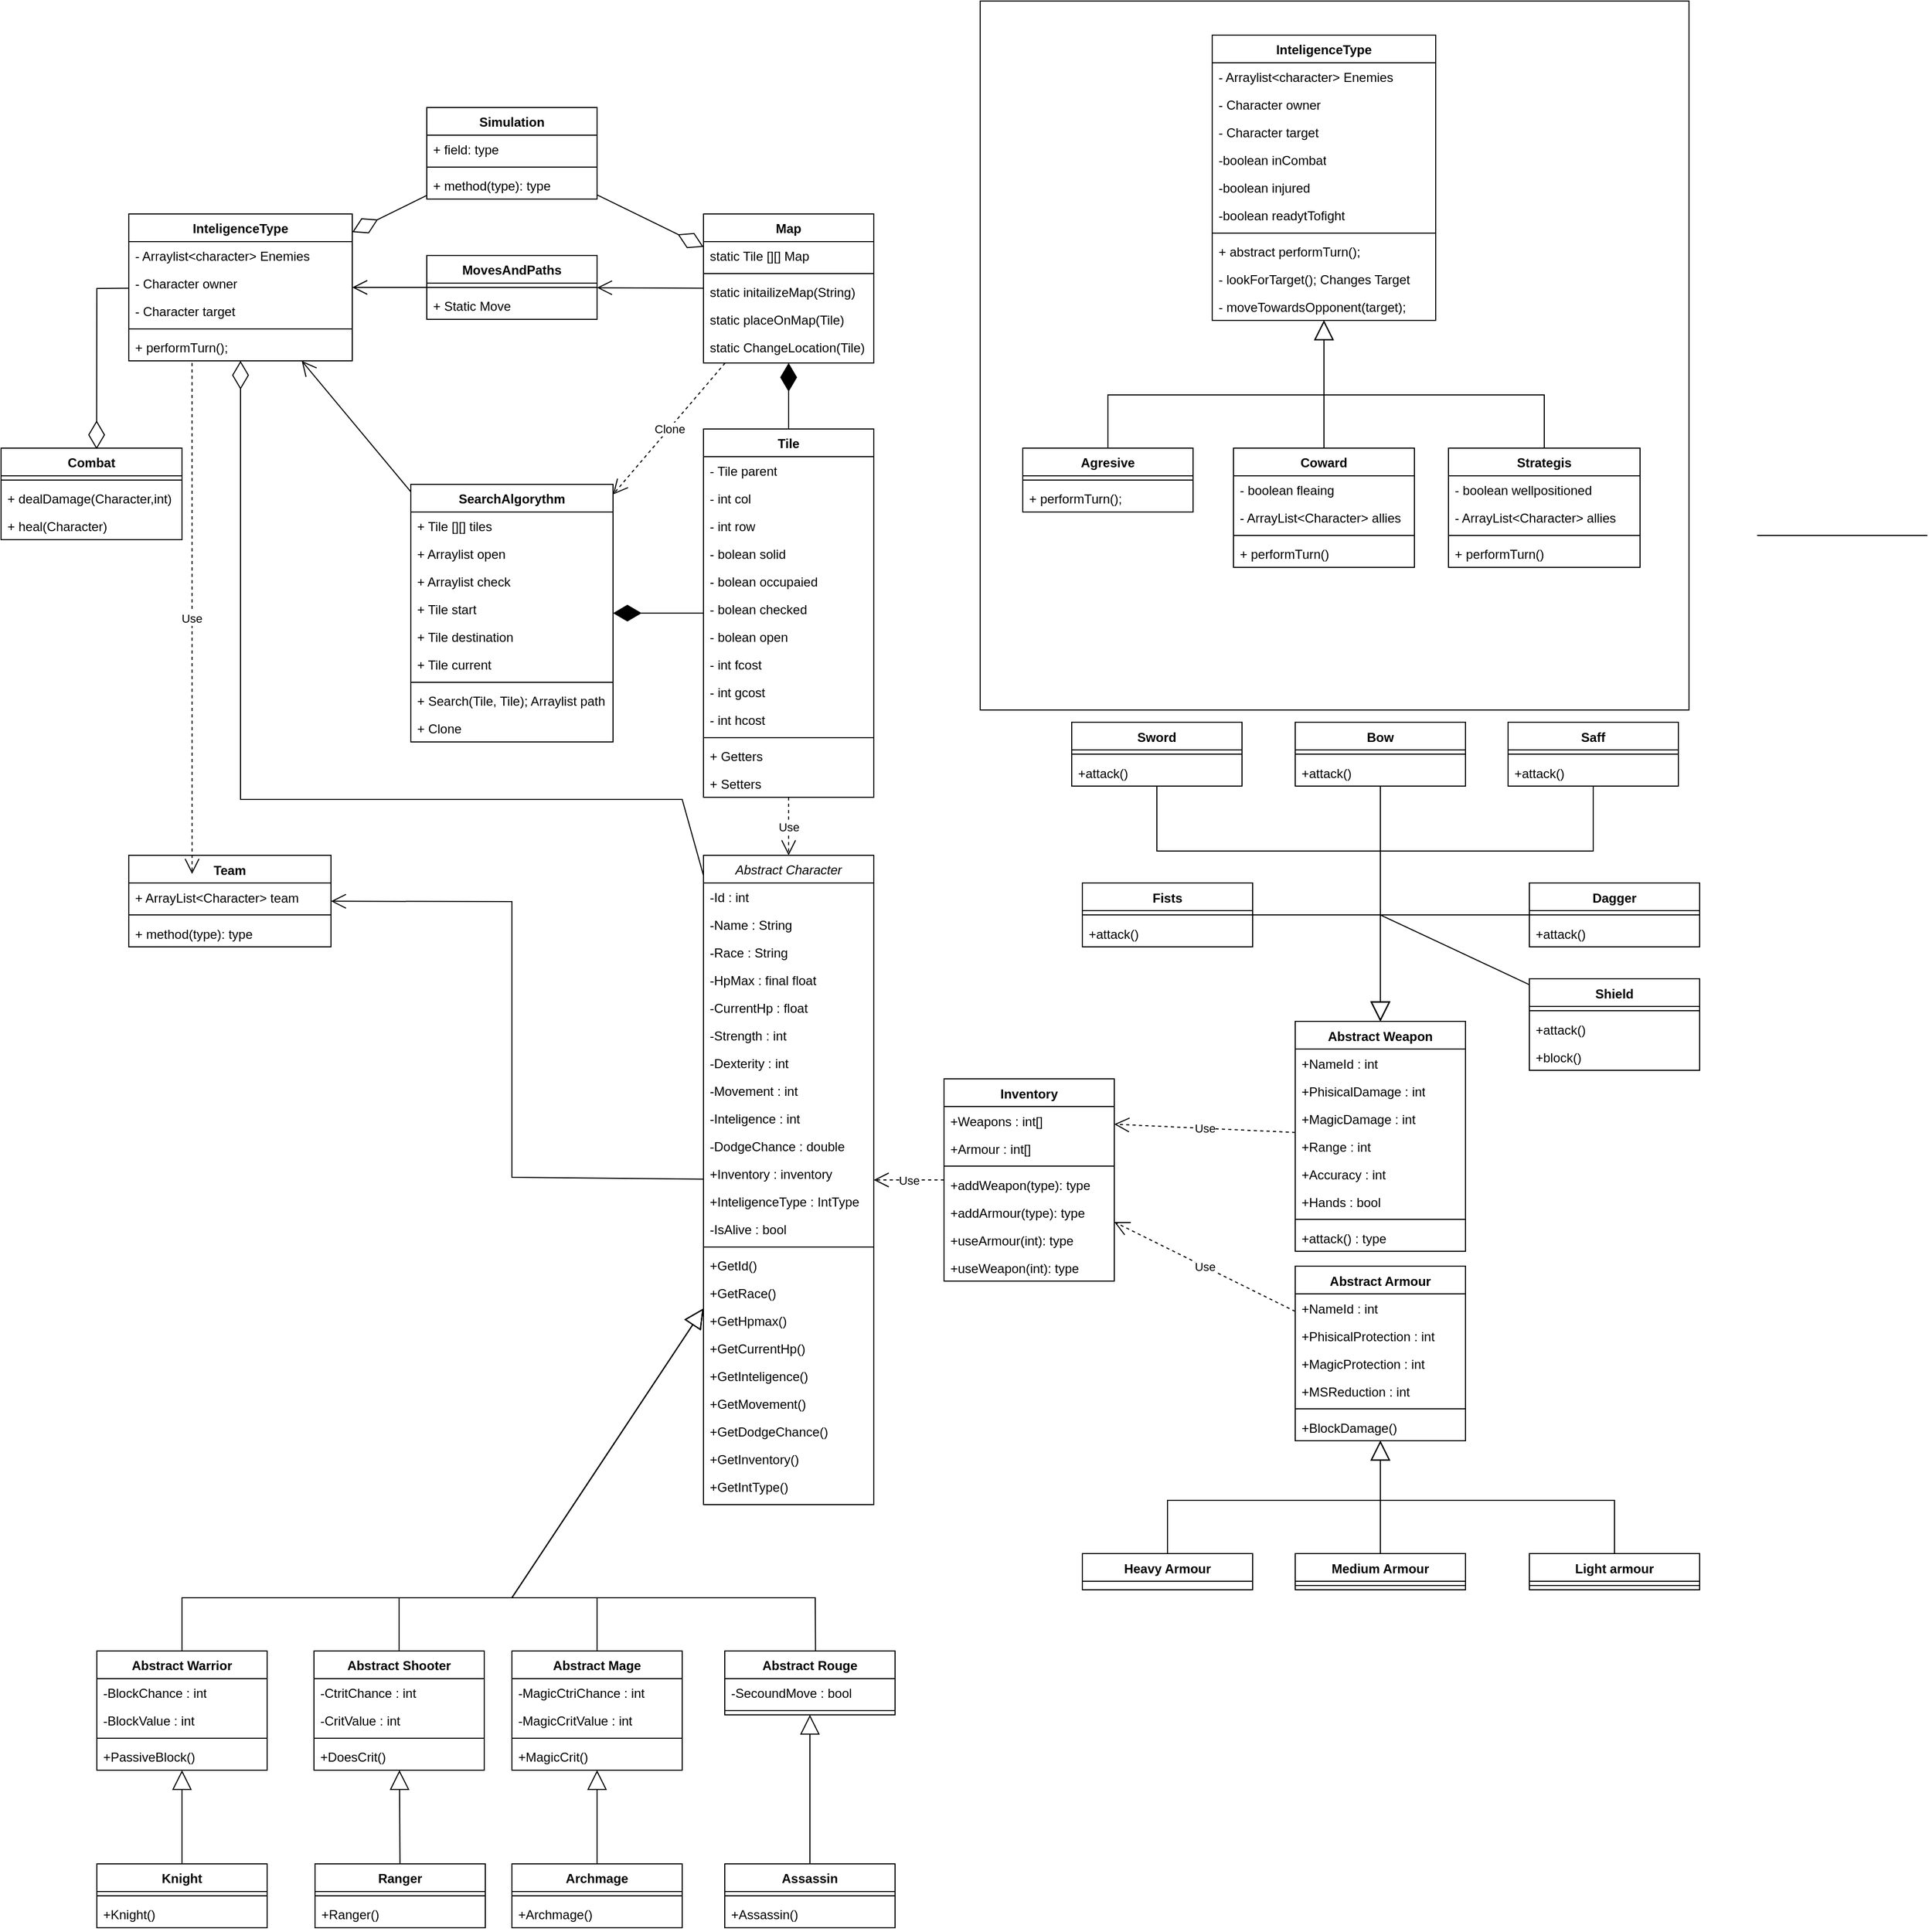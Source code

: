 <mxfile version="24.4.9" type="device">
  <diagram name="Strona-1" id="3-vl3ONbKSAuAggZ8wBg">
    <mxGraphModel dx="1266" dy="626" grid="1" gridSize="10" guides="1" tooltips="1" connect="1" arrows="1" fold="1" page="1" pageScale="1" pageWidth="827" pageHeight="1169" math="0" shadow="0">
      <root>
        <mxCell id="0" />
        <mxCell id="1" parent="0" />
        <mxCell id="fdN_00i1N7_ZULbD0-KX-243" value="" style="whiteSpace=wrap;html=1;aspect=fixed;" parent="1" vertex="1">
          <mxGeometry x="920" y="10" width="666" height="666" as="geometry" />
        </mxCell>
        <mxCell id="fdN_00i1N7_ZULbD0-KX-1" value="Map" style="swimlane;fontStyle=1;align=center;verticalAlign=top;childLayout=stackLayout;horizontal=1;startSize=26;horizontalStack=0;resizeParent=1;resizeParentMax=0;resizeLast=0;collapsible=1;marginBottom=0;whiteSpace=wrap;html=1;" parent="1" vertex="1">
          <mxGeometry x="660" y="210" width="160" height="140" as="geometry" />
        </mxCell>
        <mxCell id="fdN_00i1N7_ZULbD0-KX-2" value="static Tile [][] Map&amp;nbsp;" style="text;strokeColor=none;fillColor=none;align=left;verticalAlign=top;spacingLeft=4;spacingRight=4;overflow=hidden;rotatable=0;points=[[0,0.5],[1,0.5]];portConstraint=eastwest;whiteSpace=wrap;html=1;" parent="fdN_00i1N7_ZULbD0-KX-1" vertex="1">
          <mxGeometry y="26" width="160" height="26" as="geometry" />
        </mxCell>
        <mxCell id="fdN_00i1N7_ZULbD0-KX-3" value="" style="line;strokeWidth=1;fillColor=none;align=left;verticalAlign=middle;spacingTop=-1;spacingLeft=3;spacingRight=3;rotatable=0;labelPosition=right;points=[];portConstraint=eastwest;strokeColor=inherit;" parent="fdN_00i1N7_ZULbD0-KX-1" vertex="1">
          <mxGeometry y="52" width="160" height="8" as="geometry" />
        </mxCell>
        <mxCell id="fdN_00i1N7_ZULbD0-KX-21" value="static initailizeMap(String)" style="text;strokeColor=none;fillColor=none;align=left;verticalAlign=top;spacingLeft=4;spacingRight=4;overflow=hidden;rotatable=0;points=[[0,0.5],[1,0.5]];portConstraint=eastwest;whiteSpace=wrap;html=1;" parent="fdN_00i1N7_ZULbD0-KX-1" vertex="1">
          <mxGeometry y="60" width="160" height="26" as="geometry" />
        </mxCell>
        <mxCell id="fdN_00i1N7_ZULbD0-KX-44" value="static placeOnMap(Tile)" style="text;strokeColor=none;fillColor=none;align=left;verticalAlign=top;spacingLeft=4;spacingRight=4;overflow=hidden;rotatable=0;points=[[0,0.5],[1,0.5]];portConstraint=eastwest;whiteSpace=wrap;html=1;" parent="fdN_00i1N7_ZULbD0-KX-1" vertex="1">
          <mxGeometry y="86" width="160" height="54" as="geometry" />
        </mxCell>
        <mxCell id="fdN_00i1N7_ZULbD0-KX-5" value="Tile" style="swimlane;fontStyle=1;align=center;verticalAlign=top;childLayout=stackLayout;horizontal=1;startSize=26;horizontalStack=0;resizeParent=1;resizeParentMax=0;resizeLast=0;collapsible=1;marginBottom=0;whiteSpace=wrap;html=1;" parent="1" vertex="1">
          <mxGeometry x="660" y="412" width="160" height="346" as="geometry" />
        </mxCell>
        <mxCell id="fdN_00i1N7_ZULbD0-KX-13" value="- Tile parent" style="text;strokeColor=none;fillColor=none;align=left;verticalAlign=top;spacingLeft=4;spacingRight=4;overflow=hidden;rotatable=0;points=[[0,0.5],[1,0.5]];portConstraint=eastwest;whiteSpace=wrap;html=1;" parent="fdN_00i1N7_ZULbD0-KX-5" vertex="1">
          <mxGeometry y="26" width="160" height="26" as="geometry" />
        </mxCell>
        <mxCell id="fdN_00i1N7_ZULbD0-KX-6" value="- int col" style="text;strokeColor=none;fillColor=none;align=left;verticalAlign=top;spacingLeft=4;spacingRight=4;overflow=hidden;rotatable=0;points=[[0,0.5],[1,0.5]];portConstraint=eastwest;whiteSpace=wrap;html=1;" parent="fdN_00i1N7_ZULbD0-KX-5" vertex="1">
          <mxGeometry y="52" width="160" height="26" as="geometry" />
        </mxCell>
        <mxCell id="fdN_00i1N7_ZULbD0-KX-10" value="- int row" style="text;strokeColor=none;fillColor=none;align=left;verticalAlign=top;spacingLeft=4;spacingRight=4;overflow=hidden;rotatable=0;points=[[0,0.5],[1,0.5]];portConstraint=eastwest;whiteSpace=wrap;html=1;" parent="fdN_00i1N7_ZULbD0-KX-5" vertex="1">
          <mxGeometry y="78" width="160" height="26" as="geometry" />
        </mxCell>
        <mxCell id="fdN_00i1N7_ZULbD0-KX-11" value="- bolean solid" style="text;strokeColor=none;fillColor=none;align=left;verticalAlign=top;spacingLeft=4;spacingRight=4;overflow=hidden;rotatable=0;points=[[0,0.5],[1,0.5]];portConstraint=eastwest;whiteSpace=wrap;html=1;" parent="fdN_00i1N7_ZULbD0-KX-5" vertex="1">
          <mxGeometry y="104" width="160" height="26" as="geometry" />
        </mxCell>
        <mxCell id="fdN_00i1N7_ZULbD0-KX-12" value="- bolean occupaied" style="text;strokeColor=none;fillColor=none;align=left;verticalAlign=top;spacingLeft=4;spacingRight=4;overflow=hidden;rotatable=0;points=[[0,0.5],[1,0.5]];portConstraint=eastwest;whiteSpace=wrap;html=1;" parent="fdN_00i1N7_ZULbD0-KX-5" vertex="1">
          <mxGeometry y="130" width="160" height="26" as="geometry" />
        </mxCell>
        <mxCell id="fdN_00i1N7_ZULbD0-KX-14" value="- bolean checked" style="text;strokeColor=none;fillColor=none;align=left;verticalAlign=top;spacingLeft=4;spacingRight=4;overflow=hidden;rotatable=0;points=[[0,0.5],[1,0.5]];portConstraint=eastwest;whiteSpace=wrap;html=1;" parent="fdN_00i1N7_ZULbD0-KX-5" vertex="1">
          <mxGeometry y="156" width="160" height="26" as="geometry" />
        </mxCell>
        <mxCell id="fdN_00i1N7_ZULbD0-KX-15" value="- bolean open" style="text;strokeColor=none;fillColor=none;align=left;verticalAlign=top;spacingLeft=4;spacingRight=4;overflow=hidden;rotatable=0;points=[[0,0.5],[1,0.5]];portConstraint=eastwest;whiteSpace=wrap;html=1;" parent="fdN_00i1N7_ZULbD0-KX-5" vertex="1">
          <mxGeometry y="182" width="160" height="26" as="geometry" />
        </mxCell>
        <mxCell id="fdN_00i1N7_ZULbD0-KX-16" value="- int fcost" style="text;strokeColor=none;fillColor=none;align=left;verticalAlign=top;spacingLeft=4;spacingRight=4;overflow=hidden;rotatable=0;points=[[0,0.5],[1,0.5]];portConstraint=eastwest;whiteSpace=wrap;html=1;" parent="fdN_00i1N7_ZULbD0-KX-5" vertex="1">
          <mxGeometry y="208" width="160" height="26" as="geometry" />
        </mxCell>
        <mxCell id="fdN_00i1N7_ZULbD0-KX-17" value="- int gcost" style="text;strokeColor=none;fillColor=none;align=left;verticalAlign=top;spacingLeft=4;spacingRight=4;overflow=hidden;rotatable=0;points=[[0,0.5],[1,0.5]];portConstraint=eastwest;whiteSpace=wrap;html=1;" parent="fdN_00i1N7_ZULbD0-KX-5" vertex="1">
          <mxGeometry y="234" width="160" height="26" as="geometry" />
        </mxCell>
        <mxCell id="fdN_00i1N7_ZULbD0-KX-18" value="- int hcost" style="text;strokeColor=none;fillColor=none;align=left;verticalAlign=top;spacingLeft=4;spacingRight=4;overflow=hidden;rotatable=0;points=[[0,0.5],[1,0.5]];portConstraint=eastwest;whiteSpace=wrap;html=1;" parent="fdN_00i1N7_ZULbD0-KX-5" vertex="1">
          <mxGeometry y="260" width="160" height="26" as="geometry" />
        </mxCell>
        <mxCell id="fdN_00i1N7_ZULbD0-KX-7" value="" style="line;strokeWidth=1;fillColor=none;align=left;verticalAlign=middle;spacingTop=-1;spacingLeft=3;spacingRight=3;rotatable=0;labelPosition=right;points=[];portConstraint=eastwest;strokeColor=inherit;" parent="fdN_00i1N7_ZULbD0-KX-5" vertex="1">
          <mxGeometry y="286" width="160" height="8" as="geometry" />
        </mxCell>
        <mxCell id="fdN_00i1N7_ZULbD0-KX-8" value="+ Getters" style="text;strokeColor=none;fillColor=none;align=left;verticalAlign=top;spacingLeft=4;spacingRight=4;overflow=hidden;rotatable=0;points=[[0,0.5],[1,0.5]];portConstraint=eastwest;whiteSpace=wrap;html=1;" parent="fdN_00i1N7_ZULbD0-KX-5" vertex="1">
          <mxGeometry y="294" width="160" height="26" as="geometry" />
        </mxCell>
        <mxCell id="fdN_00i1N7_ZULbD0-KX-19" value="+ Setters" style="text;strokeColor=none;fillColor=none;align=left;verticalAlign=top;spacingLeft=4;spacingRight=4;overflow=hidden;rotatable=0;points=[[0,0.5],[1,0.5]];portConstraint=eastwest;whiteSpace=wrap;html=1;" parent="fdN_00i1N7_ZULbD0-KX-5" vertex="1">
          <mxGeometry y="320" width="160" height="26" as="geometry" />
        </mxCell>
        <mxCell id="fdN_00i1N7_ZULbD0-KX-22" value="SearchAlgorythm" style="swimlane;fontStyle=1;align=center;verticalAlign=top;childLayout=stackLayout;horizontal=1;startSize=26;horizontalStack=0;resizeParent=1;resizeParentMax=0;resizeLast=0;collapsible=1;marginBottom=0;whiteSpace=wrap;html=1;" parent="1" vertex="1">
          <mxGeometry x="385" y="464" width="190" height="242" as="geometry" />
        </mxCell>
        <mxCell id="fdN_00i1N7_ZULbD0-KX-23" value="+ Tile [][] tiles" style="text;strokeColor=none;fillColor=none;align=left;verticalAlign=top;spacingLeft=4;spacingRight=4;overflow=hidden;rotatable=0;points=[[0,0.5],[1,0.5]];portConstraint=eastwest;whiteSpace=wrap;html=1;" parent="fdN_00i1N7_ZULbD0-KX-22" vertex="1">
          <mxGeometry y="26" width="190" height="26" as="geometry" />
        </mxCell>
        <mxCell id="fdN_00i1N7_ZULbD0-KX-26" value="+ Arraylist open" style="text;strokeColor=none;fillColor=none;align=left;verticalAlign=top;spacingLeft=4;spacingRight=4;overflow=hidden;rotatable=0;points=[[0,0.5],[1,0.5]];portConstraint=eastwest;whiteSpace=wrap;html=1;" parent="fdN_00i1N7_ZULbD0-KX-22" vertex="1">
          <mxGeometry y="52" width="190" height="26" as="geometry" />
        </mxCell>
        <mxCell id="fdN_00i1N7_ZULbD0-KX-27" value="+ Arraylist check" style="text;strokeColor=none;fillColor=none;align=left;verticalAlign=top;spacingLeft=4;spacingRight=4;overflow=hidden;rotatable=0;points=[[0,0.5],[1,0.5]];portConstraint=eastwest;whiteSpace=wrap;html=1;" parent="fdN_00i1N7_ZULbD0-KX-22" vertex="1">
          <mxGeometry y="78" width="190" height="26" as="geometry" />
        </mxCell>
        <mxCell id="fdN_00i1N7_ZULbD0-KX-28" value="+ Tile start" style="text;strokeColor=none;fillColor=none;align=left;verticalAlign=top;spacingLeft=4;spacingRight=4;overflow=hidden;rotatable=0;points=[[0,0.5],[1,0.5]];portConstraint=eastwest;whiteSpace=wrap;html=1;" parent="fdN_00i1N7_ZULbD0-KX-22" vertex="1">
          <mxGeometry y="104" width="190" height="26" as="geometry" />
        </mxCell>
        <mxCell id="fdN_00i1N7_ZULbD0-KX-29" value="+ Tile destination" style="text;strokeColor=none;fillColor=none;align=left;verticalAlign=top;spacingLeft=4;spacingRight=4;overflow=hidden;rotatable=0;points=[[0,0.5],[1,0.5]];portConstraint=eastwest;whiteSpace=wrap;html=1;" parent="fdN_00i1N7_ZULbD0-KX-22" vertex="1">
          <mxGeometry y="130" width="190" height="26" as="geometry" />
        </mxCell>
        <mxCell id="fdN_00i1N7_ZULbD0-KX-30" value="+ Tile current" style="text;strokeColor=none;fillColor=none;align=left;verticalAlign=top;spacingLeft=4;spacingRight=4;overflow=hidden;rotatable=0;points=[[0,0.5],[1,0.5]];portConstraint=eastwest;whiteSpace=wrap;html=1;" parent="fdN_00i1N7_ZULbD0-KX-22" vertex="1">
          <mxGeometry y="156" width="190" height="26" as="geometry" />
        </mxCell>
        <mxCell id="fdN_00i1N7_ZULbD0-KX-24" value="" style="line;strokeWidth=1;fillColor=none;align=left;verticalAlign=middle;spacingTop=-1;spacingLeft=3;spacingRight=3;rotatable=0;labelPosition=right;points=[];portConstraint=eastwest;strokeColor=inherit;" parent="fdN_00i1N7_ZULbD0-KX-22" vertex="1">
          <mxGeometry y="182" width="190" height="8" as="geometry" />
        </mxCell>
        <mxCell id="fdN_00i1N7_ZULbD0-KX-25" value="+ Search(Tile, Tile); Arraylist path" style="text;strokeColor=none;fillColor=none;align=left;verticalAlign=top;spacingLeft=4;spacingRight=4;overflow=hidden;rotatable=0;points=[[0,0.5],[1,0.5]];portConstraint=eastwest;whiteSpace=wrap;html=1;" parent="fdN_00i1N7_ZULbD0-KX-22" vertex="1">
          <mxGeometry y="190" width="190" height="26" as="geometry" />
        </mxCell>
        <mxCell id="fdN_00i1N7_ZULbD0-KX-32" value="+ Clone" style="text;strokeColor=none;fillColor=none;align=left;verticalAlign=top;spacingLeft=4;spacingRight=4;overflow=hidden;rotatable=0;points=[[0,0.5],[1,0.5]];portConstraint=eastwest;whiteSpace=wrap;html=1;" parent="fdN_00i1N7_ZULbD0-KX-22" vertex="1">
          <mxGeometry y="216" width="190" height="26" as="geometry" />
        </mxCell>
        <mxCell id="fdN_00i1N7_ZULbD0-KX-40" value="MovesAndPaths" style="swimlane;fontStyle=1;align=center;verticalAlign=top;childLayout=stackLayout;horizontal=1;startSize=26;horizontalStack=0;resizeParent=1;resizeParentMax=0;resizeLast=0;collapsible=1;marginBottom=0;whiteSpace=wrap;html=1;" parent="1" vertex="1">
          <mxGeometry x="400" y="249" width="160" height="60" as="geometry" />
        </mxCell>
        <mxCell id="fdN_00i1N7_ZULbD0-KX-42" value="" style="line;strokeWidth=1;fillColor=none;align=left;verticalAlign=middle;spacingTop=-1;spacingLeft=3;spacingRight=3;rotatable=0;labelPosition=right;points=[];portConstraint=eastwest;strokeColor=inherit;" parent="fdN_00i1N7_ZULbD0-KX-40" vertex="1">
          <mxGeometry y="26" width="160" height="8" as="geometry" />
        </mxCell>
        <mxCell id="fdN_00i1N7_ZULbD0-KX-43" value="+ Static Move" style="text;strokeColor=none;fillColor=none;align=left;verticalAlign=top;spacingLeft=4;spacingRight=4;overflow=hidden;rotatable=0;points=[[0,0.5],[1,0.5]];portConstraint=eastwest;whiteSpace=wrap;html=1;" parent="fdN_00i1N7_ZULbD0-KX-40" vertex="1">
          <mxGeometry y="34" width="160" height="26" as="geometry" />
        </mxCell>
        <mxCell id="fdN_00i1N7_ZULbD0-KX-45" value="InteligenceType" style="swimlane;fontStyle=1;align=center;verticalAlign=top;childLayout=stackLayout;horizontal=1;startSize=26;horizontalStack=0;resizeParent=1;resizeParentMax=0;resizeLast=0;collapsible=1;marginBottom=0;whiteSpace=wrap;html=1;" parent="1" vertex="1">
          <mxGeometry x="120" y="210" width="210" height="138" as="geometry" />
        </mxCell>
        <mxCell id="fdN_00i1N7_ZULbD0-KX-53" value="- Arraylist&amp;lt;character&amp;gt; Enemies" style="text;strokeColor=none;fillColor=none;align=left;verticalAlign=top;spacingLeft=4;spacingRight=4;overflow=hidden;rotatable=0;points=[[0,0.5],[1,0.5]];portConstraint=eastwest;whiteSpace=wrap;html=1;" parent="fdN_00i1N7_ZULbD0-KX-45" vertex="1">
          <mxGeometry y="26" width="210" height="26" as="geometry" />
        </mxCell>
        <mxCell id="fdN_00i1N7_ZULbD0-KX-46" value="- Character owner" style="text;strokeColor=none;fillColor=none;align=left;verticalAlign=top;spacingLeft=4;spacingRight=4;overflow=hidden;rotatable=0;points=[[0,0.5],[1,0.5]];portConstraint=eastwest;whiteSpace=wrap;html=1;" parent="fdN_00i1N7_ZULbD0-KX-45" vertex="1">
          <mxGeometry y="52" width="210" height="26" as="geometry" />
        </mxCell>
        <mxCell id="fdN_00i1N7_ZULbD0-KX-54" value="- Character target" style="text;strokeColor=none;fillColor=none;align=left;verticalAlign=top;spacingLeft=4;spacingRight=4;overflow=hidden;rotatable=0;points=[[0,0.5],[1,0.5]];portConstraint=eastwest;whiteSpace=wrap;html=1;" parent="fdN_00i1N7_ZULbD0-KX-45" vertex="1">
          <mxGeometry y="78" width="210" height="26" as="geometry" />
        </mxCell>
        <mxCell id="fdN_00i1N7_ZULbD0-KX-47" value="" style="line;strokeWidth=1;fillColor=none;align=left;verticalAlign=middle;spacingTop=-1;spacingLeft=3;spacingRight=3;rotatable=0;labelPosition=right;points=[];portConstraint=eastwest;strokeColor=inherit;" parent="fdN_00i1N7_ZULbD0-KX-45" vertex="1">
          <mxGeometry y="104" width="210" height="8" as="geometry" />
        </mxCell>
        <mxCell id="fdN_00i1N7_ZULbD0-KX-48" value="+ performTurn();" style="text;strokeColor=none;fillColor=none;align=left;verticalAlign=top;spacingLeft=4;spacingRight=4;overflow=hidden;rotatable=0;points=[[0,0.5],[1,0.5]];portConstraint=eastwest;whiteSpace=wrap;html=1;" parent="fdN_00i1N7_ZULbD0-KX-45" vertex="1">
          <mxGeometry y="112" width="210" height="26" as="geometry" />
        </mxCell>
        <mxCell id="fdN_00i1N7_ZULbD0-KX-58" value="" style="endArrow=open;endFill=1;endSize=12;html=1;rounded=0;" parent="1" source="fdN_00i1N7_ZULbD0-KX-22" target="fdN_00i1N7_ZULbD0-KX-45" edge="1">
          <mxGeometry width="160" relative="1" as="geometry">
            <mxPoint x="335" y="530" as="sourcePoint" />
            <mxPoint x="495" y="530" as="targetPoint" />
          </mxGeometry>
        </mxCell>
        <mxCell id="fdN_00i1N7_ZULbD0-KX-59" value="" style="endArrow=open;endFill=1;endSize=12;html=1;rounded=0;" parent="1" source="fdN_00i1N7_ZULbD0-KX-40" target="fdN_00i1N7_ZULbD0-KX-45" edge="1">
          <mxGeometry width="160" relative="1" as="geometry">
            <mxPoint x="245" y="500" as="sourcePoint" />
            <mxPoint x="405" y="500" as="targetPoint" />
          </mxGeometry>
        </mxCell>
        <mxCell id="fdN_00i1N7_ZULbD0-KX-60" value="" style="endArrow=open;endFill=1;endSize=12;html=1;rounded=0;" parent="1" source="fdN_00i1N7_ZULbD0-KX-1" target="fdN_00i1N7_ZULbD0-KX-40" edge="1">
          <mxGeometry width="160" relative="1" as="geometry">
            <mxPoint x="335" y="430" as="sourcePoint" />
            <mxPoint x="495" y="430" as="targetPoint" />
          </mxGeometry>
        </mxCell>
        <mxCell id="fdN_00i1N7_ZULbD0-KX-64" value="Abstract Weapon" style="swimlane;fontStyle=1;align=center;verticalAlign=top;childLayout=stackLayout;horizontal=1;startSize=26;horizontalStack=0;resizeParent=1;resizeParentMax=0;resizeLast=0;collapsible=1;marginBottom=0;whiteSpace=wrap;html=1;" parent="1" vertex="1">
          <mxGeometry x="1216" y="968.5" width="160" height="216" as="geometry" />
        </mxCell>
        <mxCell id="fdN_00i1N7_ZULbD0-KX-65" value="&lt;div&gt;+NameId : int&lt;/div&gt;" style="text;strokeColor=none;fillColor=none;align=left;verticalAlign=top;spacingLeft=4;spacingRight=4;overflow=hidden;rotatable=0;points=[[0,0.5],[1,0.5]];portConstraint=eastwest;whiteSpace=wrap;html=1;" parent="fdN_00i1N7_ZULbD0-KX-64" vertex="1">
          <mxGeometry y="26" width="160" height="26" as="geometry" />
        </mxCell>
        <mxCell id="fdN_00i1N7_ZULbD0-KX-66" value="+PhisicalDamage : int&lt;div&gt;&lt;br&gt;&lt;/div&gt;" style="text;strokeColor=none;fillColor=none;align=left;verticalAlign=top;spacingLeft=4;spacingRight=4;overflow=hidden;rotatable=0;points=[[0,0.5],[1,0.5]];portConstraint=eastwest;whiteSpace=wrap;html=1;" parent="fdN_00i1N7_ZULbD0-KX-64" vertex="1">
          <mxGeometry y="52" width="160" height="26" as="geometry" />
        </mxCell>
        <mxCell id="fdN_00i1N7_ZULbD0-KX-67" value="+MagicDamage : int" style="text;strokeColor=none;fillColor=none;align=left;verticalAlign=top;spacingLeft=4;spacingRight=4;overflow=hidden;rotatable=0;points=[[0,0.5],[1,0.5]];portConstraint=eastwest;whiteSpace=wrap;html=1;" parent="fdN_00i1N7_ZULbD0-KX-64" vertex="1">
          <mxGeometry y="78" width="160" height="26" as="geometry" />
        </mxCell>
        <mxCell id="fdN_00i1N7_ZULbD0-KX-68" value="+Range : int" style="text;strokeColor=none;fillColor=none;align=left;verticalAlign=top;spacingLeft=4;spacingRight=4;overflow=hidden;rotatable=0;points=[[0,0.5],[1,0.5]];portConstraint=eastwest;whiteSpace=wrap;html=1;" parent="fdN_00i1N7_ZULbD0-KX-64" vertex="1">
          <mxGeometry y="104" width="160" height="26" as="geometry" />
        </mxCell>
        <mxCell id="fdN_00i1N7_ZULbD0-KX-69" value="+Accuracy : int" style="text;strokeColor=none;fillColor=none;align=left;verticalAlign=top;spacingLeft=4;spacingRight=4;overflow=hidden;rotatable=0;points=[[0,0.5],[1,0.5]];portConstraint=eastwest;whiteSpace=wrap;html=1;" parent="fdN_00i1N7_ZULbD0-KX-64" vertex="1">
          <mxGeometry y="130" width="160" height="26" as="geometry" />
        </mxCell>
        <mxCell id="fdN_00i1N7_ZULbD0-KX-70" value="+Hands : bool" style="text;strokeColor=none;fillColor=none;align=left;verticalAlign=top;spacingLeft=4;spacingRight=4;overflow=hidden;rotatable=0;points=[[0,0.5],[1,0.5]];portConstraint=eastwest;whiteSpace=wrap;html=1;" parent="fdN_00i1N7_ZULbD0-KX-64" vertex="1">
          <mxGeometry y="156" width="160" height="26" as="geometry" />
        </mxCell>
        <mxCell id="fdN_00i1N7_ZULbD0-KX-71" value="" style="line;strokeWidth=1;fillColor=none;align=left;verticalAlign=middle;spacingTop=-1;spacingLeft=3;spacingRight=3;rotatable=0;labelPosition=right;points=[];portConstraint=eastwest;strokeColor=inherit;" parent="fdN_00i1N7_ZULbD0-KX-64" vertex="1">
          <mxGeometry y="182" width="160" height="8" as="geometry" />
        </mxCell>
        <mxCell id="fdN_00i1N7_ZULbD0-KX-72" value="+attack() : type" style="text;strokeColor=none;fillColor=none;align=left;verticalAlign=top;spacingLeft=4;spacingRight=4;overflow=hidden;rotatable=0;points=[[0,0.5],[1,0.5]];portConstraint=eastwest;whiteSpace=wrap;html=1;" parent="fdN_00i1N7_ZULbD0-KX-64" vertex="1">
          <mxGeometry y="190" width="160" height="26" as="geometry" />
        </mxCell>
        <mxCell id="fdN_00i1N7_ZULbD0-KX-73" value="Sword" style="swimlane;fontStyle=1;align=center;verticalAlign=top;childLayout=stackLayout;horizontal=1;startSize=26;horizontalStack=0;resizeParent=1;resizeParentMax=0;resizeLast=0;collapsible=1;marginBottom=0;whiteSpace=wrap;html=1;" parent="1" vertex="1">
          <mxGeometry x="1006" y="687.5" width="160" height="60" as="geometry" />
        </mxCell>
        <mxCell id="fdN_00i1N7_ZULbD0-KX-74" value="" style="line;strokeWidth=1;fillColor=none;align=left;verticalAlign=middle;spacingTop=-1;spacingLeft=3;spacingRight=3;rotatable=0;labelPosition=right;points=[];portConstraint=eastwest;strokeColor=inherit;" parent="fdN_00i1N7_ZULbD0-KX-73" vertex="1">
          <mxGeometry y="26" width="160" height="8" as="geometry" />
        </mxCell>
        <mxCell id="fdN_00i1N7_ZULbD0-KX-75" value="+attack()" style="text;strokeColor=none;fillColor=none;align=left;verticalAlign=top;spacingLeft=4;spacingRight=4;overflow=hidden;rotatable=0;points=[[0,0.5],[1,0.5]];portConstraint=eastwest;whiteSpace=wrap;html=1;" parent="fdN_00i1N7_ZULbD0-KX-73" vertex="1">
          <mxGeometry y="34" width="160" height="26" as="geometry" />
        </mxCell>
        <mxCell id="fdN_00i1N7_ZULbD0-KX-76" value="" style="endArrow=block;endSize=16;endFill=0;html=1;rounded=0;" parent="1" source="fdN_00i1N7_ZULbD0-KX-73" target="fdN_00i1N7_ZULbD0-KX-64" edge="1">
          <mxGeometry width="160" relative="1" as="geometry">
            <mxPoint x="936" y="767.5" as="sourcePoint" />
            <mxPoint x="1096" y="767.5" as="targetPoint" />
            <Array as="points">
              <mxPoint x="1086" y="808.5" />
              <mxPoint x="1296" y="808.5" />
              <mxPoint x="1296" y="868.5" />
            </Array>
          </mxGeometry>
        </mxCell>
        <mxCell id="fdN_00i1N7_ZULbD0-KX-77" value="Bow" style="swimlane;fontStyle=1;align=center;verticalAlign=top;childLayout=stackLayout;horizontal=1;startSize=26;horizontalStack=0;resizeParent=1;resizeParentMax=0;resizeLast=0;collapsible=1;marginBottom=0;whiteSpace=wrap;html=1;" parent="1" vertex="1">
          <mxGeometry x="1216" y="687.5" width="160" height="60" as="geometry" />
        </mxCell>
        <mxCell id="fdN_00i1N7_ZULbD0-KX-78" value="" style="line;strokeWidth=1;fillColor=none;align=left;verticalAlign=middle;spacingTop=-1;spacingLeft=3;spacingRight=3;rotatable=0;labelPosition=right;points=[];portConstraint=eastwest;strokeColor=inherit;" parent="fdN_00i1N7_ZULbD0-KX-77" vertex="1">
          <mxGeometry y="26" width="160" height="8" as="geometry" />
        </mxCell>
        <mxCell id="fdN_00i1N7_ZULbD0-KX-79" value="+attack() " style="text;strokeColor=none;fillColor=none;align=left;verticalAlign=top;spacingLeft=4;spacingRight=4;overflow=hidden;rotatable=0;points=[[0,0.5],[1,0.5]];portConstraint=eastwest;whiteSpace=wrap;html=1;" parent="fdN_00i1N7_ZULbD0-KX-77" vertex="1">
          <mxGeometry y="34" width="160" height="26" as="geometry" />
        </mxCell>
        <mxCell id="fdN_00i1N7_ZULbD0-KX-80" value="" style="endArrow=block;endSize=16;endFill=0;html=1;rounded=0;" parent="1" source="fdN_00i1N7_ZULbD0-KX-77" target="fdN_00i1N7_ZULbD0-KX-64" edge="1">
          <mxGeometry width="160" relative="1" as="geometry">
            <mxPoint x="1136" y="891.5" as="sourcePoint" />
            <mxPoint x="1231" y="811.5" as="targetPoint" />
            <Array as="points" />
          </mxGeometry>
        </mxCell>
        <mxCell id="fdN_00i1N7_ZULbD0-KX-81" value="" style="endArrow=block;endSize=16;endFill=0;html=1;rounded=0;" parent="1" source="fdN_00i1N7_ZULbD0-KX-82" target="fdN_00i1N7_ZULbD0-KX-64" edge="1">
          <mxGeometry width="160" relative="1" as="geometry">
            <mxPoint x="1396" y="827.5" as="sourcePoint" />
            <mxPoint x="1491" y="747.5" as="targetPoint" />
            <Array as="points">
              <mxPoint x="1496" y="808.5" />
              <mxPoint x="1296" y="808.5" />
            </Array>
          </mxGeometry>
        </mxCell>
        <mxCell id="fdN_00i1N7_ZULbD0-KX-82" value="Saff" style="swimlane;fontStyle=1;align=center;verticalAlign=top;childLayout=stackLayout;horizontal=1;startSize=26;horizontalStack=0;resizeParent=1;resizeParentMax=0;resizeLast=0;collapsible=1;marginBottom=0;whiteSpace=wrap;html=1;" parent="1" vertex="1">
          <mxGeometry x="1416" y="687.5" width="160" height="60" as="geometry" />
        </mxCell>
        <mxCell id="fdN_00i1N7_ZULbD0-KX-83" value="" style="line;strokeWidth=1;fillColor=none;align=left;verticalAlign=middle;spacingTop=-1;spacingLeft=3;spacingRight=3;rotatable=0;labelPosition=right;points=[];portConstraint=eastwest;strokeColor=inherit;" parent="fdN_00i1N7_ZULbD0-KX-82" vertex="1">
          <mxGeometry y="26" width="160" height="8" as="geometry" />
        </mxCell>
        <mxCell id="fdN_00i1N7_ZULbD0-KX-84" value="+attack()" style="text;strokeColor=none;fillColor=none;align=left;verticalAlign=top;spacingLeft=4;spacingRight=4;overflow=hidden;rotatable=0;points=[[0,0.5],[1,0.5]];portConstraint=eastwest;whiteSpace=wrap;html=1;" parent="fdN_00i1N7_ZULbD0-KX-82" vertex="1">
          <mxGeometry y="34" width="160" height="26" as="geometry" />
        </mxCell>
        <mxCell id="fdN_00i1N7_ZULbD0-KX-85" value="Dagger" style="swimlane;fontStyle=1;align=center;verticalAlign=top;childLayout=stackLayout;horizontal=1;startSize=26;horizontalStack=0;resizeParent=1;resizeParentMax=0;resizeLast=0;collapsible=1;marginBottom=0;whiteSpace=wrap;html=1;" parent="1" vertex="1">
          <mxGeometry x="1436" y="838.5" width="160" height="60" as="geometry" />
        </mxCell>
        <mxCell id="fdN_00i1N7_ZULbD0-KX-86" value="" style="line;strokeWidth=1;fillColor=none;align=left;verticalAlign=middle;spacingTop=-1;spacingLeft=3;spacingRight=3;rotatable=0;labelPosition=right;points=[];portConstraint=eastwest;strokeColor=inherit;" parent="fdN_00i1N7_ZULbD0-KX-85" vertex="1">
          <mxGeometry y="26" width="160" height="8" as="geometry" />
        </mxCell>
        <mxCell id="fdN_00i1N7_ZULbD0-KX-87" value="+attack()" style="text;strokeColor=none;fillColor=none;align=left;verticalAlign=top;spacingLeft=4;spacingRight=4;overflow=hidden;rotatable=0;points=[[0,0.5],[1,0.5]];portConstraint=eastwest;whiteSpace=wrap;html=1;" parent="fdN_00i1N7_ZULbD0-KX-85" vertex="1">
          <mxGeometry y="34" width="160" height="26" as="geometry" />
        </mxCell>
        <mxCell id="fdN_00i1N7_ZULbD0-KX-88" value="" style="endArrow=block;endSize=16;endFill=0;html=1;rounded=0;" parent="1" source="fdN_00i1N7_ZULbD0-KX-85" target="fdN_00i1N7_ZULbD0-KX-64" edge="1">
          <mxGeometry width="160" relative="1" as="geometry">
            <mxPoint x="1486" y="717.5" as="sourcePoint" />
            <mxPoint x="1296" y="978.5" as="targetPoint" />
            <Array as="points">
              <mxPoint x="1296" y="868.5" />
            </Array>
          </mxGeometry>
        </mxCell>
        <mxCell id="fdN_00i1N7_ZULbD0-KX-89" value="Fists" style="swimlane;fontStyle=1;align=center;verticalAlign=top;childLayout=stackLayout;horizontal=1;startSize=26;horizontalStack=0;resizeParent=1;resizeParentMax=0;resizeLast=0;collapsible=1;marginBottom=0;whiteSpace=wrap;html=1;" parent="1" vertex="1">
          <mxGeometry x="1016" y="838.5" width="160" height="60" as="geometry" />
        </mxCell>
        <mxCell id="fdN_00i1N7_ZULbD0-KX-90" value="" style="line;strokeWidth=1;fillColor=none;align=left;verticalAlign=middle;spacingTop=-1;spacingLeft=3;spacingRight=3;rotatable=0;labelPosition=right;points=[];portConstraint=eastwest;strokeColor=inherit;" parent="fdN_00i1N7_ZULbD0-KX-89" vertex="1">
          <mxGeometry y="26" width="160" height="8" as="geometry" />
        </mxCell>
        <mxCell id="fdN_00i1N7_ZULbD0-KX-91" value="+attack()" style="text;strokeColor=none;fillColor=none;align=left;verticalAlign=top;spacingLeft=4;spacingRight=4;overflow=hidden;rotatable=0;points=[[0,0.5],[1,0.5]];portConstraint=eastwest;whiteSpace=wrap;html=1;" parent="fdN_00i1N7_ZULbD0-KX-89" vertex="1">
          <mxGeometry y="34" width="160" height="26" as="geometry" />
        </mxCell>
        <mxCell id="fdN_00i1N7_ZULbD0-KX-92" value="" style="endArrow=block;endSize=16;endFill=0;html=1;rounded=0;" parent="1" source="fdN_00i1N7_ZULbD0-KX-89" target="fdN_00i1N7_ZULbD0-KX-64" edge="1">
          <mxGeometry width="160" relative="1" as="geometry">
            <mxPoint x="1026" y="807.5" as="sourcePoint" />
            <mxPoint x="1170" y="911.5" as="targetPoint" />
            <Array as="points">
              <mxPoint x="1296" y="868.5" />
            </Array>
          </mxGeometry>
        </mxCell>
        <mxCell id="fdN_00i1N7_ZULbD0-KX-93" value="Shield" style="swimlane;fontStyle=1;align=center;verticalAlign=top;childLayout=stackLayout;horizontal=1;startSize=26;horizontalStack=0;resizeParent=1;resizeParentMax=0;resizeLast=0;collapsible=1;marginBottom=0;whiteSpace=wrap;html=1;" parent="1" vertex="1">
          <mxGeometry x="1436" y="928.5" width="160" height="86" as="geometry" />
        </mxCell>
        <mxCell id="fdN_00i1N7_ZULbD0-KX-94" value="" style="line;strokeWidth=1;fillColor=none;align=left;verticalAlign=middle;spacingTop=-1;spacingLeft=3;spacingRight=3;rotatable=0;labelPosition=right;points=[];portConstraint=eastwest;strokeColor=inherit;" parent="fdN_00i1N7_ZULbD0-KX-93" vertex="1">
          <mxGeometry y="26" width="160" height="8" as="geometry" />
        </mxCell>
        <mxCell id="fdN_00i1N7_ZULbD0-KX-95" value="+attack()" style="text;strokeColor=none;fillColor=none;align=left;verticalAlign=top;spacingLeft=4;spacingRight=4;overflow=hidden;rotatable=0;points=[[0,0.5],[1,0.5]];portConstraint=eastwest;whiteSpace=wrap;html=1;" parent="fdN_00i1N7_ZULbD0-KX-93" vertex="1">
          <mxGeometry y="34" width="160" height="26" as="geometry" />
        </mxCell>
        <mxCell id="fdN_00i1N7_ZULbD0-KX-96" value="+block()" style="text;strokeColor=none;fillColor=none;align=left;verticalAlign=top;spacingLeft=4;spacingRight=4;overflow=hidden;rotatable=0;points=[[0,0.5],[1,0.5]];portConstraint=eastwest;whiteSpace=wrap;html=1;" parent="fdN_00i1N7_ZULbD0-KX-93" vertex="1">
          <mxGeometry y="60" width="160" height="26" as="geometry" />
        </mxCell>
        <mxCell id="fdN_00i1N7_ZULbD0-KX-97" value="Inventory" style="swimlane;fontStyle=1;align=center;verticalAlign=top;childLayout=stackLayout;horizontal=1;startSize=26;horizontalStack=0;resizeParent=1;resizeParentMax=0;resizeLast=0;collapsible=1;marginBottom=0;whiteSpace=wrap;html=1;" parent="1" vertex="1">
          <mxGeometry x="886" y="1022.5" width="160" height="190" as="geometry" />
        </mxCell>
        <mxCell id="fdN_00i1N7_ZULbD0-KX-98" value="&lt;div&gt;+Weapons : int[]&lt;/div&gt;" style="text;strokeColor=none;fillColor=none;align=left;verticalAlign=top;spacingLeft=4;spacingRight=4;overflow=hidden;rotatable=0;points=[[0,0.5],[1,0.5]];portConstraint=eastwest;whiteSpace=wrap;html=1;" parent="fdN_00i1N7_ZULbD0-KX-97" vertex="1">
          <mxGeometry y="26" width="160" height="26" as="geometry" />
        </mxCell>
        <mxCell id="fdN_00i1N7_ZULbD0-KX-99" value="+Armour : int[]" style="text;strokeColor=none;fillColor=none;align=left;verticalAlign=top;spacingLeft=4;spacingRight=4;overflow=hidden;rotatable=0;points=[[0,0.5],[1,0.5]];portConstraint=eastwest;whiteSpace=wrap;html=1;" parent="fdN_00i1N7_ZULbD0-KX-97" vertex="1">
          <mxGeometry y="52" width="160" height="26" as="geometry" />
        </mxCell>
        <mxCell id="fdN_00i1N7_ZULbD0-KX-100" value="" style="line;strokeWidth=1;fillColor=none;align=left;verticalAlign=middle;spacingTop=-1;spacingLeft=3;spacingRight=3;rotatable=0;labelPosition=right;points=[];portConstraint=eastwest;strokeColor=inherit;" parent="fdN_00i1N7_ZULbD0-KX-97" vertex="1">
          <mxGeometry y="78" width="160" height="8" as="geometry" />
        </mxCell>
        <mxCell id="fdN_00i1N7_ZULbD0-KX-101" value="+addWeapon(type): type" style="text;strokeColor=none;fillColor=none;align=left;verticalAlign=top;spacingLeft=4;spacingRight=4;overflow=hidden;rotatable=0;points=[[0,0.5],[1,0.5]];portConstraint=eastwest;whiteSpace=wrap;html=1;" parent="fdN_00i1N7_ZULbD0-KX-97" vertex="1">
          <mxGeometry y="86" width="160" height="26" as="geometry" />
        </mxCell>
        <mxCell id="fdN_00i1N7_ZULbD0-KX-102" value="+addArmour(type): type" style="text;strokeColor=none;fillColor=none;align=left;verticalAlign=top;spacingLeft=4;spacingRight=4;overflow=hidden;rotatable=0;points=[[0,0.5],[1,0.5]];portConstraint=eastwest;whiteSpace=wrap;html=1;" parent="fdN_00i1N7_ZULbD0-KX-97" vertex="1">
          <mxGeometry y="112" width="160" height="26" as="geometry" />
        </mxCell>
        <mxCell id="fdN_00i1N7_ZULbD0-KX-103" value="+useArmour(int): type" style="text;strokeColor=none;fillColor=none;align=left;verticalAlign=top;spacingLeft=4;spacingRight=4;overflow=hidden;rotatable=0;points=[[0,0.5],[1,0.5]];portConstraint=eastwest;whiteSpace=wrap;html=1;" parent="fdN_00i1N7_ZULbD0-KX-97" vertex="1">
          <mxGeometry y="138" width="160" height="26" as="geometry" />
        </mxCell>
        <mxCell id="fdN_00i1N7_ZULbD0-KX-104" value="+useWeapon(int): type" style="text;strokeColor=none;fillColor=none;align=left;verticalAlign=top;spacingLeft=4;spacingRight=4;overflow=hidden;rotatable=0;points=[[0,0.5],[1,0.5]];portConstraint=eastwest;whiteSpace=wrap;html=1;" parent="fdN_00i1N7_ZULbD0-KX-97" vertex="1">
          <mxGeometry y="164" width="160" height="26" as="geometry" />
        </mxCell>
        <mxCell id="fdN_00i1N7_ZULbD0-KX-105" value="Abstract Armour" style="swimlane;fontStyle=1;align=center;verticalAlign=top;childLayout=stackLayout;horizontal=1;startSize=26;horizontalStack=0;resizeParent=1;resizeParentMax=0;resizeLast=0;collapsible=1;marginBottom=0;whiteSpace=wrap;html=1;" parent="1" vertex="1">
          <mxGeometry x="1216" y="1198.5" width="160" height="164" as="geometry" />
        </mxCell>
        <mxCell id="fdN_00i1N7_ZULbD0-KX-106" value="&lt;div&gt;+NameId : int&lt;/div&gt;" style="text;strokeColor=none;fillColor=none;align=left;verticalAlign=top;spacingLeft=4;spacingRight=4;overflow=hidden;rotatable=0;points=[[0,0.5],[1,0.5]];portConstraint=eastwest;whiteSpace=wrap;html=1;" parent="fdN_00i1N7_ZULbD0-KX-105" vertex="1">
          <mxGeometry y="26" width="160" height="26" as="geometry" />
        </mxCell>
        <mxCell id="fdN_00i1N7_ZULbD0-KX-107" value="+PhisicalProtection : int&lt;div&gt;&lt;br&gt;&lt;/div&gt;" style="text;strokeColor=none;fillColor=none;align=left;verticalAlign=top;spacingLeft=4;spacingRight=4;overflow=hidden;rotatable=0;points=[[0,0.5],[1,0.5]];portConstraint=eastwest;whiteSpace=wrap;html=1;" parent="fdN_00i1N7_ZULbD0-KX-105" vertex="1">
          <mxGeometry y="52" width="160" height="26" as="geometry" />
        </mxCell>
        <mxCell id="fdN_00i1N7_ZULbD0-KX-108" value="+MagicProtection : int" style="text;strokeColor=none;fillColor=none;align=left;verticalAlign=top;spacingLeft=4;spacingRight=4;overflow=hidden;rotatable=0;points=[[0,0.5],[1,0.5]];portConstraint=eastwest;whiteSpace=wrap;html=1;" parent="fdN_00i1N7_ZULbD0-KX-105" vertex="1">
          <mxGeometry y="78" width="160" height="26" as="geometry" />
        </mxCell>
        <mxCell id="fdN_00i1N7_ZULbD0-KX-109" value="+MSReduction : int" style="text;strokeColor=none;fillColor=none;align=left;verticalAlign=top;spacingLeft=4;spacingRight=4;overflow=hidden;rotatable=0;points=[[0,0.5],[1,0.5]];portConstraint=eastwest;whiteSpace=wrap;html=1;" parent="fdN_00i1N7_ZULbD0-KX-105" vertex="1">
          <mxGeometry y="104" width="160" height="26" as="geometry" />
        </mxCell>
        <mxCell id="fdN_00i1N7_ZULbD0-KX-110" value="" style="line;strokeWidth=1;fillColor=none;align=left;verticalAlign=middle;spacingTop=-1;spacingLeft=3;spacingRight=3;rotatable=0;labelPosition=right;points=[];portConstraint=eastwest;strokeColor=inherit;" parent="fdN_00i1N7_ZULbD0-KX-105" vertex="1">
          <mxGeometry y="130" width="160" height="8" as="geometry" />
        </mxCell>
        <mxCell id="fdN_00i1N7_ZULbD0-KX-111" value="+BlockDamage()" style="text;strokeColor=none;fillColor=none;align=left;verticalAlign=top;spacingLeft=4;spacingRight=4;overflow=hidden;rotatable=0;points=[[0,0.5],[1,0.5]];portConstraint=eastwest;whiteSpace=wrap;html=1;" parent="fdN_00i1N7_ZULbD0-KX-105" vertex="1">
          <mxGeometry y="138" width="160" height="26" as="geometry" />
        </mxCell>
        <mxCell id="fdN_00i1N7_ZULbD0-KX-112" value="Heavy Armour" style="swimlane;fontStyle=1;align=center;verticalAlign=top;childLayout=stackLayout;horizontal=1;startSize=26;horizontalStack=0;resizeParent=1;resizeParentMax=0;resizeLast=0;collapsible=1;marginBottom=0;whiteSpace=wrap;html=1;" parent="1" vertex="1">
          <mxGeometry x="1016" y="1468.5" width="160" height="34" as="geometry" />
        </mxCell>
        <mxCell id="fdN_00i1N7_ZULbD0-KX-114" value="Medium Armour" style="swimlane;fontStyle=1;align=center;verticalAlign=top;childLayout=stackLayout;horizontal=1;startSize=26;horizontalStack=0;resizeParent=1;resizeParentMax=0;resizeLast=0;collapsible=1;marginBottom=0;whiteSpace=wrap;html=1;" parent="1" vertex="1">
          <mxGeometry x="1216" y="1468.5" width="160" height="34" as="geometry" />
        </mxCell>
        <mxCell id="fdN_00i1N7_ZULbD0-KX-115" value="" style="line;strokeWidth=1;fillColor=none;align=left;verticalAlign=middle;spacingTop=-1;spacingLeft=3;spacingRight=3;rotatable=0;labelPosition=right;points=[];portConstraint=eastwest;strokeColor=inherit;" parent="fdN_00i1N7_ZULbD0-KX-114" vertex="1">
          <mxGeometry y="26" width="160" height="8" as="geometry" />
        </mxCell>
        <mxCell id="fdN_00i1N7_ZULbD0-KX-116" value="Light armour" style="swimlane;fontStyle=1;align=center;verticalAlign=top;childLayout=stackLayout;horizontal=1;startSize=26;horizontalStack=0;resizeParent=1;resizeParentMax=0;resizeLast=0;collapsible=1;marginBottom=0;whiteSpace=wrap;html=1;" parent="1" vertex="1">
          <mxGeometry x="1436" y="1468.5" width="160" height="34" as="geometry" />
        </mxCell>
        <mxCell id="fdN_00i1N7_ZULbD0-KX-117" value="" style="line;strokeWidth=1;fillColor=none;align=left;verticalAlign=middle;spacingTop=-1;spacingLeft=3;spacingRight=3;rotatable=0;labelPosition=right;points=[];portConstraint=eastwest;strokeColor=inherit;" parent="fdN_00i1N7_ZULbD0-KX-116" vertex="1">
          <mxGeometry y="26" width="160" height="8" as="geometry" />
        </mxCell>
        <mxCell id="fdN_00i1N7_ZULbD0-KX-118" value="" style="endArrow=block;endSize=16;endFill=0;html=1;rounded=0;" parent="1" source="fdN_00i1N7_ZULbD0-KX-112" target="fdN_00i1N7_ZULbD0-KX-105" edge="1">
          <mxGeometry width="160" relative="1" as="geometry">
            <mxPoint x="932" y="1127" as="sourcePoint" />
            <mxPoint x="1070" y="1278" as="targetPoint" />
            <Array as="points">
              <mxPoint x="1096" y="1418.5" />
              <mxPoint x="1296" y="1418.5" />
            </Array>
          </mxGeometry>
        </mxCell>
        <mxCell id="fdN_00i1N7_ZULbD0-KX-119" value="" style="endArrow=block;endSize=16;endFill=0;html=1;rounded=0;" parent="1" source="fdN_00i1N7_ZULbD0-KX-114" target="fdN_00i1N7_ZULbD0-KX-105" edge="1">
          <mxGeometry width="160" relative="1" as="geometry">
            <mxPoint x="1186" y="1137.5" as="sourcePoint" />
            <mxPoint x="1324" y="1288.5" as="targetPoint" />
          </mxGeometry>
        </mxCell>
        <mxCell id="fdN_00i1N7_ZULbD0-KX-120" value="" style="endArrow=block;endSize=16;endFill=0;html=1;rounded=0;" parent="1" source="fdN_00i1N7_ZULbD0-KX-116" target="fdN_00i1N7_ZULbD0-KX-105" edge="1">
          <mxGeometry width="160" relative="1" as="geometry">
            <mxPoint x="1236" y="1207.5" as="sourcePoint" />
            <mxPoint x="1374" y="1358.5" as="targetPoint" />
            <Array as="points">
              <mxPoint x="1516" y="1418.5" />
              <mxPoint x="1296" y="1418.5" />
            </Array>
          </mxGeometry>
        </mxCell>
        <mxCell id="fdN_00i1N7_ZULbD0-KX-130" value="" style="endArrow=block;endSize=16;endFill=0;html=1;rounded=0;" parent="1" source="fdN_00i1N7_ZULbD0-KX-93" target="fdN_00i1N7_ZULbD0-KX-64" edge="1">
          <mxGeometry width="160" relative="1" as="geometry">
            <mxPoint x="1344" y="727.5" as="sourcePoint" />
            <mxPoint x="1097" y="905.5" as="targetPoint" />
            <Array as="points">
              <mxPoint x="1296" y="868.5" />
            </Array>
          </mxGeometry>
        </mxCell>
        <mxCell id="fdN_00i1N7_ZULbD0-KX-131" value="Use" style="endArrow=open;endSize=12;dashed=1;html=1;rounded=0;" parent="1" source="fdN_00i1N7_ZULbD0-KX-64" target="fdN_00i1N7_ZULbD0-KX-98" edge="1">
          <mxGeometry width="160" relative="1" as="geometry">
            <mxPoint x="926" y="1048.5" as="sourcePoint" />
            <mxPoint x="1086" y="1048.5" as="targetPoint" />
          </mxGeometry>
        </mxCell>
        <mxCell id="fdN_00i1N7_ZULbD0-KX-132" value="Use" style="endArrow=open;endSize=12;dashed=1;html=1;rounded=0;" parent="1" source="fdN_00i1N7_ZULbD0-KX-105" target="fdN_00i1N7_ZULbD0-KX-97" edge="1">
          <mxGeometry width="160" relative="1" as="geometry">
            <mxPoint x="1006" y="1168.5" as="sourcePoint" />
            <mxPoint x="876" y="1192.5" as="targetPoint" />
          </mxGeometry>
        </mxCell>
        <mxCell id="fdN_00i1N7_ZULbD0-KX-136" value="Use" style="endArrow=open;endSize=12;dashed=1;html=1;rounded=0;" parent="1" source="fdN_00i1N7_ZULbD0-KX-97" target="fdN_00i1N7_ZULbD0-KX-138" edge="1">
          <mxGeometry width="160" relative="1" as="geometry">
            <mxPoint x="830" y="846" as="sourcePoint" />
            <mxPoint x="620" y="914.636" as="targetPoint" />
          </mxGeometry>
        </mxCell>
        <mxCell id="fdN_00i1N7_ZULbD0-KX-138" value="Abstract Character" style="swimlane;fontStyle=2;align=center;verticalAlign=top;childLayout=stackLayout;horizontal=1;startSize=26;horizontalStack=0;resizeParent=1;resizeLast=0;collapsible=1;marginBottom=0;rounded=0;shadow=0;strokeWidth=1;" parent="1" vertex="1">
          <mxGeometry x="660" y="812.5" width="160" height="610" as="geometry">
            <mxRectangle x="220" y="120" width="160" height="26" as="alternateBounds" />
          </mxGeometry>
        </mxCell>
        <object label="-Id : int" K="" id="fdN_00i1N7_ZULbD0-KX-139">
          <mxCell style="text;align=left;verticalAlign=top;spacingLeft=4;spacingRight=4;overflow=hidden;rotatable=0;points=[[0,0.5],[1,0.5]];portConstraint=eastwest;fontStyle=0" parent="fdN_00i1N7_ZULbD0-KX-138" vertex="1">
            <mxGeometry y="26" width="160" height="26" as="geometry" />
          </mxCell>
        </object>
        <object label="-Name : String" K="" id="fdN_00i1N7_ZULbD0-KX-140">
          <mxCell style="text;align=left;verticalAlign=top;spacingLeft=4;spacingRight=4;overflow=hidden;rotatable=0;points=[[0,0.5],[1,0.5]];portConstraint=eastwest;fontStyle=0" parent="fdN_00i1N7_ZULbD0-KX-138" vertex="1">
            <mxGeometry y="52" width="160" height="26" as="geometry" />
          </mxCell>
        </object>
        <object label="-Race : String" K="" id="fdN_00i1N7_ZULbD0-KX-141">
          <mxCell style="text;align=left;verticalAlign=top;spacingLeft=4;spacingRight=4;overflow=hidden;rotatable=0;points=[[0,0.5],[1,0.5]];portConstraint=eastwest;" parent="fdN_00i1N7_ZULbD0-KX-138" vertex="1">
            <mxGeometry y="78" width="160" height="26" as="geometry" />
          </mxCell>
        </object>
        <object label="-HpMax : final float&#xa;" K="" id="fdN_00i1N7_ZULbD0-KX-142">
          <mxCell style="text;align=left;verticalAlign=top;spacingLeft=4;spacingRight=4;overflow=hidden;rotatable=0;points=[[0,0.5],[1,0.5]];portConstraint=eastwest;" parent="fdN_00i1N7_ZULbD0-KX-138" vertex="1">
            <mxGeometry y="104" width="160" height="26" as="geometry" />
          </mxCell>
        </object>
        <object label="-CurrentHp : float" K="" id="fdN_00i1N7_ZULbD0-KX-143">
          <mxCell style="text;align=left;verticalAlign=top;spacingLeft=4;spacingRight=4;overflow=hidden;rotatable=0;points=[[0,0.5],[1,0.5]];portConstraint=eastwest;" parent="fdN_00i1N7_ZULbD0-KX-138" vertex="1">
            <mxGeometry y="130" width="160" height="26" as="geometry" />
          </mxCell>
        </object>
        <object label="-Strength : int&#xa;" K="" id="fdN_00i1N7_ZULbD0-KX-144">
          <mxCell style="text;align=left;verticalAlign=top;spacingLeft=4;spacingRight=4;overflow=hidden;rotatable=0;points=[[0,0.5],[1,0.5]];portConstraint=eastwest;" parent="fdN_00i1N7_ZULbD0-KX-138" vertex="1">
            <mxGeometry y="156" width="160" height="26" as="geometry" />
          </mxCell>
        </object>
        <object label="-Dexterity : int&#xa;" K="" id="fdN_00i1N7_ZULbD0-KX-145">
          <mxCell style="text;align=left;verticalAlign=top;spacingLeft=4;spacingRight=4;overflow=hidden;rotatable=0;points=[[0,0.5],[1,0.5]];portConstraint=eastwest;" parent="fdN_00i1N7_ZULbD0-KX-138" vertex="1">
            <mxGeometry y="182" width="160" height="26" as="geometry" />
          </mxCell>
        </object>
        <object label="-Movement : int" K="" id="fdN_00i1N7_ZULbD0-KX-146">
          <mxCell style="text;align=left;verticalAlign=top;spacingLeft=4;spacingRight=4;overflow=hidden;rotatable=0;points=[[0,0.5],[1,0.5]];portConstraint=eastwest;" parent="fdN_00i1N7_ZULbD0-KX-138" vertex="1">
            <mxGeometry y="208" width="160" height="26" as="geometry" />
          </mxCell>
        </object>
        <object label="-Inteligence : int&#xa;" K="" id="fdN_00i1N7_ZULbD0-KX-147">
          <mxCell style="text;align=left;verticalAlign=top;spacingLeft=4;spacingRight=4;overflow=hidden;rotatable=0;points=[[0,0.5],[1,0.5]];portConstraint=eastwest;" parent="fdN_00i1N7_ZULbD0-KX-138" vertex="1">
            <mxGeometry y="234" width="160" height="26" as="geometry" />
          </mxCell>
        </object>
        <object label="-DodgeChance : double" K="" id="fdN_00i1N7_ZULbD0-KX-148">
          <mxCell style="text;align=left;verticalAlign=top;spacingLeft=4;spacingRight=4;overflow=hidden;rotatable=0;points=[[0,0.5],[1,0.5]];portConstraint=eastwest;" parent="fdN_00i1N7_ZULbD0-KX-138" vertex="1">
            <mxGeometry y="260" width="160" height="26" as="geometry" />
          </mxCell>
        </object>
        <object label="+Inventory : inventory" K="" id="fdN_00i1N7_ZULbD0-KX-149">
          <mxCell style="text;align=left;verticalAlign=top;spacingLeft=4;spacingRight=4;overflow=hidden;rotatable=0;points=[[0,0.5],[1,0.5]];portConstraint=eastwest;" parent="fdN_00i1N7_ZULbD0-KX-138" vertex="1">
            <mxGeometry y="286" width="160" height="26" as="geometry" />
          </mxCell>
        </object>
        <object label="+InteligenceType : IntType" K="" id="fdN_00i1N7_ZULbD0-KX-150">
          <mxCell style="text;align=left;verticalAlign=top;spacingLeft=4;spacingRight=4;overflow=hidden;rotatable=0;points=[[0,0.5],[1,0.5]];portConstraint=eastwest;" parent="fdN_00i1N7_ZULbD0-KX-138" vertex="1">
            <mxGeometry y="312" width="160" height="26" as="geometry" />
          </mxCell>
        </object>
        <object label="-IsAlive : bool" K="" id="fdN_00i1N7_ZULbD0-KX-151">
          <mxCell style="text;align=left;verticalAlign=top;spacingLeft=4;spacingRight=4;overflow=hidden;rotatable=0;points=[[0,0.5],[1,0.5]];portConstraint=eastwest;" parent="fdN_00i1N7_ZULbD0-KX-138" vertex="1">
            <mxGeometry y="338" width="160" height="26" as="geometry" />
          </mxCell>
        </object>
        <mxCell id="fdN_00i1N7_ZULbD0-KX-152" value="" style="line;html=1;strokeWidth=1;align=left;verticalAlign=middle;spacingTop=-1;spacingLeft=3;spacingRight=3;rotatable=0;labelPosition=right;points=[];portConstraint=eastwest;" parent="fdN_00i1N7_ZULbD0-KX-138" vertex="1">
          <mxGeometry y="364" width="160" height="8" as="geometry" />
        </mxCell>
        <object label="+GetId()" K="" id="fdN_00i1N7_ZULbD0-KX-153">
          <mxCell style="text;align=left;verticalAlign=top;spacingLeft=4;spacingRight=4;overflow=hidden;rotatable=0;points=[[0,0.5],[1,0.5]];portConstraint=eastwest;" parent="fdN_00i1N7_ZULbD0-KX-138" vertex="1">
            <mxGeometry y="372" width="160" height="26" as="geometry" />
          </mxCell>
        </object>
        <object label="+GetRace()" K="" id="fdN_00i1N7_ZULbD0-KX-154">
          <mxCell style="text;align=left;verticalAlign=top;spacingLeft=4;spacingRight=4;overflow=hidden;rotatable=0;points=[[0,0.5],[1,0.5]];portConstraint=eastwest;" parent="fdN_00i1N7_ZULbD0-KX-138" vertex="1">
            <mxGeometry y="398" width="160" height="26" as="geometry" />
          </mxCell>
        </object>
        <object label="+GetHpmax()" K="" id="fdN_00i1N7_ZULbD0-KX-155">
          <mxCell style="text;align=left;verticalAlign=top;spacingLeft=4;spacingRight=4;overflow=hidden;rotatable=0;points=[[0,0.5],[1,0.5]];portConstraint=eastwest;" parent="fdN_00i1N7_ZULbD0-KX-138" vertex="1">
            <mxGeometry y="424" width="160" height="26" as="geometry" />
          </mxCell>
        </object>
        <object label="+GetCurrentHp()" K="" id="fdN_00i1N7_ZULbD0-KX-156">
          <mxCell style="text;align=left;verticalAlign=top;spacingLeft=4;spacingRight=4;overflow=hidden;rotatable=0;points=[[0,0.5],[1,0.5]];portConstraint=eastwest;" parent="fdN_00i1N7_ZULbD0-KX-138" vertex="1">
            <mxGeometry y="450" width="160" height="26" as="geometry" />
          </mxCell>
        </object>
        <object label="+GetInteligence()" K="" id="fdN_00i1N7_ZULbD0-KX-157">
          <mxCell style="text;align=left;verticalAlign=top;spacingLeft=4;spacingRight=4;overflow=hidden;rotatable=0;points=[[0,0.5],[1,0.5]];portConstraint=eastwest;" parent="fdN_00i1N7_ZULbD0-KX-138" vertex="1">
            <mxGeometry y="476" width="160" height="26" as="geometry" />
          </mxCell>
        </object>
        <object label="+GetMovement()" K="" id="fdN_00i1N7_ZULbD0-KX-158">
          <mxCell style="text;align=left;verticalAlign=top;spacingLeft=4;spacingRight=4;overflow=hidden;rotatable=0;points=[[0,0.5],[1,0.5]];portConstraint=eastwest;" parent="fdN_00i1N7_ZULbD0-KX-138" vertex="1">
            <mxGeometry y="502" width="160" height="26" as="geometry" />
          </mxCell>
        </object>
        <object label="+GetDodgeChance()" K="" id="fdN_00i1N7_ZULbD0-KX-159">
          <mxCell style="text;align=left;verticalAlign=top;spacingLeft=4;spacingRight=4;overflow=hidden;rotatable=0;points=[[0,0.5],[1,0.5]];portConstraint=eastwest;" parent="fdN_00i1N7_ZULbD0-KX-138" vertex="1">
            <mxGeometry y="528" width="160" height="26" as="geometry" />
          </mxCell>
        </object>
        <object label="+GetInventory()" K="" id="fdN_00i1N7_ZULbD0-KX-160">
          <mxCell style="text;align=left;verticalAlign=top;spacingLeft=4;spacingRight=4;overflow=hidden;rotatable=0;points=[[0,0.5],[1,0.5]];portConstraint=eastwest;" parent="fdN_00i1N7_ZULbD0-KX-138" vertex="1">
            <mxGeometry y="554" width="160" height="26" as="geometry" />
          </mxCell>
        </object>
        <object label="+GetIntType()" K="" id="fdN_00i1N7_ZULbD0-KX-161">
          <mxCell style="text;align=left;verticalAlign=top;spacingLeft=4;spacingRight=4;overflow=hidden;rotatable=0;points=[[0,0.5],[1,0.5]];portConstraint=eastwest;" parent="fdN_00i1N7_ZULbD0-KX-138" vertex="1">
            <mxGeometry y="580" width="160" height="26" as="geometry" />
          </mxCell>
        </object>
        <mxCell id="fdN_00i1N7_ZULbD0-KX-162" value="Abstract Mage" style="swimlane;fontStyle=1;align=center;verticalAlign=top;childLayout=stackLayout;horizontal=1;startSize=26;horizontalStack=0;resizeParent=1;resizeParentMax=0;resizeLast=0;collapsible=1;marginBottom=0;whiteSpace=wrap;html=1;" parent="1" vertex="1">
          <mxGeometry x="480" y="1560" width="160" height="112" as="geometry" />
        </mxCell>
        <mxCell id="fdN_00i1N7_ZULbD0-KX-163" value="-MagicCtriChance : int" style="text;strokeColor=none;fillColor=none;align=left;verticalAlign=top;spacingLeft=4;spacingRight=4;overflow=hidden;rotatable=0;points=[[0,0.5],[1,0.5]];portConstraint=eastwest;whiteSpace=wrap;html=1;" parent="fdN_00i1N7_ZULbD0-KX-162" vertex="1">
          <mxGeometry y="26" width="160" height="26" as="geometry" />
        </mxCell>
        <mxCell id="fdN_00i1N7_ZULbD0-KX-164" value="-MagicCritValue : int" style="text;strokeColor=none;fillColor=none;align=left;verticalAlign=top;spacingLeft=4;spacingRight=4;overflow=hidden;rotatable=0;points=[[0,0.5],[1,0.5]];portConstraint=eastwest;whiteSpace=wrap;html=1;" parent="fdN_00i1N7_ZULbD0-KX-162" vertex="1">
          <mxGeometry y="52" width="160" height="26" as="geometry" />
        </mxCell>
        <mxCell id="fdN_00i1N7_ZULbD0-KX-165" value="" style="line;strokeWidth=1;fillColor=none;align=left;verticalAlign=middle;spacingTop=-1;spacingLeft=3;spacingRight=3;rotatable=0;labelPosition=right;points=[];portConstraint=eastwest;strokeColor=inherit;" parent="fdN_00i1N7_ZULbD0-KX-162" vertex="1">
          <mxGeometry y="78" width="160" height="8" as="geometry" />
        </mxCell>
        <mxCell id="fdN_00i1N7_ZULbD0-KX-166" value="+MagicCrit() " style="text;strokeColor=none;fillColor=none;align=left;verticalAlign=top;spacingLeft=4;spacingRight=4;overflow=hidden;rotatable=0;points=[[0,0.5],[1,0.5]];portConstraint=eastwest;whiteSpace=wrap;html=1;" parent="fdN_00i1N7_ZULbD0-KX-162" vertex="1">
          <mxGeometry y="86" width="160" height="26" as="geometry" />
        </mxCell>
        <mxCell id="fdN_00i1N7_ZULbD0-KX-167" value="Abstract Rouge" style="swimlane;fontStyle=1;align=center;verticalAlign=top;childLayout=stackLayout;horizontal=1;startSize=26;horizontalStack=0;resizeParent=1;resizeParentMax=0;resizeLast=0;collapsible=1;marginBottom=0;whiteSpace=wrap;html=1;" parent="1" vertex="1">
          <mxGeometry x="680" y="1560" width="160" height="60" as="geometry" />
        </mxCell>
        <mxCell id="fdN_00i1N7_ZULbD0-KX-168" value="-SecoundMove : bool" style="text;strokeColor=none;fillColor=none;align=left;verticalAlign=top;spacingLeft=4;spacingRight=4;overflow=hidden;rotatable=0;points=[[0,0.5],[1,0.5]];portConstraint=eastwest;whiteSpace=wrap;html=1;" parent="fdN_00i1N7_ZULbD0-KX-167" vertex="1">
          <mxGeometry y="26" width="160" height="26" as="geometry" />
        </mxCell>
        <mxCell id="fdN_00i1N7_ZULbD0-KX-169" value="" style="line;strokeWidth=1;fillColor=none;align=left;verticalAlign=middle;spacingTop=-1;spacingLeft=3;spacingRight=3;rotatable=0;labelPosition=right;points=[];portConstraint=eastwest;strokeColor=inherit;" parent="fdN_00i1N7_ZULbD0-KX-167" vertex="1">
          <mxGeometry y="52" width="160" height="8" as="geometry" />
        </mxCell>
        <mxCell id="fdN_00i1N7_ZULbD0-KX-170" value="" style="endArrow=block;endSize=16;endFill=0;html=1;rounded=0;exitX=0.533;exitY=-0.007;exitDx=0;exitDy=0;exitPerimeter=0;" parent="1" source="fdN_00i1N7_ZULbD0-KX-167" target="fdN_00i1N7_ZULbD0-KX-138" edge="1">
          <mxGeometry width="160" relative="1" as="geometry">
            <mxPoint x="726" y="1240" as="sourcePoint" />
            <mxPoint x="500" y="1430" as="targetPoint" />
            <Array as="points">
              <mxPoint x="765" y="1510" />
              <mxPoint x="480" y="1510" />
            </Array>
          </mxGeometry>
        </mxCell>
        <mxCell id="fdN_00i1N7_ZULbD0-KX-171" value="Knight" style="swimlane;fontStyle=1;align=center;verticalAlign=top;childLayout=stackLayout;horizontal=1;startSize=26;horizontalStack=0;resizeParent=1;resizeParentMax=0;resizeLast=0;collapsible=1;marginBottom=0;whiteSpace=wrap;html=1;" parent="1" vertex="1">
          <mxGeometry x="90" y="1760" width="160" height="60" as="geometry" />
        </mxCell>
        <mxCell id="fdN_00i1N7_ZULbD0-KX-172" value="" style="line;strokeWidth=1;fillColor=none;align=left;verticalAlign=middle;spacingTop=-1;spacingLeft=3;spacingRight=3;rotatable=0;labelPosition=right;points=[];portConstraint=eastwest;strokeColor=inherit;" parent="fdN_00i1N7_ZULbD0-KX-171" vertex="1">
          <mxGeometry y="26" width="160" height="8" as="geometry" />
        </mxCell>
        <mxCell id="fdN_00i1N7_ZULbD0-KX-173" value="+Knight()" style="text;strokeColor=none;fillColor=none;align=left;verticalAlign=top;spacingLeft=4;spacingRight=4;overflow=hidden;rotatable=0;points=[[0,0.5],[1,0.5]];portConstraint=eastwest;whiteSpace=wrap;html=1;" parent="fdN_00i1N7_ZULbD0-KX-171" vertex="1">
          <mxGeometry y="34" width="160" height="26" as="geometry" />
        </mxCell>
        <mxCell id="fdN_00i1N7_ZULbD0-KX-174" value="" style="endArrow=block;endSize=16;endFill=0;html=1;rounded=0;" parent="1" source="fdN_00i1N7_ZULbD0-KX-171" target="fdN_00i1N7_ZULbD0-KX-183" edge="1">
          <mxGeometry width="160" relative="1" as="geometry">
            <mxPoint x="161.724" y="1760" as="sourcePoint" />
            <mxPoint x="151.739" y="1632" as="targetPoint" />
          </mxGeometry>
        </mxCell>
        <mxCell id="fdN_00i1N7_ZULbD0-KX-175" value="Ranger" style="swimlane;fontStyle=1;align=center;verticalAlign=top;childLayout=stackLayout;horizontal=1;startSize=26;horizontalStack=0;resizeParent=1;resizeParentMax=0;resizeLast=0;collapsible=1;marginBottom=0;whiteSpace=wrap;html=1;" parent="1" vertex="1">
          <mxGeometry x="295" y="1760" width="160" height="60" as="geometry" />
        </mxCell>
        <mxCell id="fdN_00i1N7_ZULbD0-KX-176" value="" style="line;strokeWidth=1;fillColor=none;align=left;verticalAlign=middle;spacingTop=-1;spacingLeft=3;spacingRight=3;rotatable=0;labelPosition=right;points=[];portConstraint=eastwest;strokeColor=inherit;" parent="fdN_00i1N7_ZULbD0-KX-175" vertex="1">
          <mxGeometry y="26" width="160" height="8" as="geometry" />
        </mxCell>
        <mxCell id="fdN_00i1N7_ZULbD0-KX-177" value="+Ranger()" style="text;strokeColor=none;fillColor=none;align=left;verticalAlign=top;spacingLeft=4;spacingRight=4;overflow=hidden;rotatable=0;points=[[0,0.5],[1,0.5]];portConstraint=eastwest;whiteSpace=wrap;html=1;" parent="fdN_00i1N7_ZULbD0-KX-175" vertex="1">
          <mxGeometry y="34" width="160" height="26" as="geometry" />
        </mxCell>
        <mxCell id="fdN_00i1N7_ZULbD0-KX-178" value="Archmage" style="swimlane;fontStyle=1;align=center;verticalAlign=top;childLayout=stackLayout;horizontal=1;startSize=26;horizontalStack=0;resizeParent=1;resizeParentMax=0;resizeLast=0;collapsible=1;marginBottom=0;whiteSpace=wrap;html=1;" parent="1" vertex="1">
          <mxGeometry x="480" y="1760" width="160" height="60" as="geometry" />
        </mxCell>
        <mxCell id="fdN_00i1N7_ZULbD0-KX-179" value="" style="line;strokeWidth=1;fillColor=none;align=left;verticalAlign=middle;spacingTop=-1;spacingLeft=3;spacingRight=3;rotatable=0;labelPosition=right;points=[];portConstraint=eastwest;strokeColor=inherit;" parent="fdN_00i1N7_ZULbD0-KX-178" vertex="1">
          <mxGeometry y="26" width="160" height="8" as="geometry" />
        </mxCell>
        <mxCell id="fdN_00i1N7_ZULbD0-KX-180" value="+Archmage()" style="text;strokeColor=none;fillColor=none;align=left;verticalAlign=top;spacingLeft=4;spacingRight=4;overflow=hidden;rotatable=0;points=[[0,0.5],[1,0.5]];portConstraint=eastwest;whiteSpace=wrap;html=1;" parent="fdN_00i1N7_ZULbD0-KX-178" vertex="1">
          <mxGeometry y="34" width="160" height="26" as="geometry" />
        </mxCell>
        <mxCell id="fdN_00i1N7_ZULbD0-KX-181" value="" style="endArrow=block;endSize=16;endFill=0;html=1;rounded=0;" parent="1" source="fdN_00i1N7_ZULbD0-KX-178" target="fdN_00i1N7_ZULbD0-KX-162" edge="1">
          <mxGeometry width="160" relative="1" as="geometry">
            <mxPoint x="540" y="1760" as="sourcePoint" />
            <mxPoint x="540" y="1630" as="targetPoint" />
          </mxGeometry>
        </mxCell>
        <mxCell id="fdN_00i1N7_ZULbD0-KX-182" value="" style="endArrow=block;endSize=16;endFill=0;html=1;rounded=0;" parent="1" source="fdN_00i1N7_ZULbD0-KX-197" target="fdN_00i1N7_ZULbD0-KX-167" edge="1">
          <mxGeometry width="160" relative="1" as="geometry">
            <mxPoint x="760" y="1760" as="sourcePoint" />
            <mxPoint x="720" y="1660" as="targetPoint" />
          </mxGeometry>
        </mxCell>
        <mxCell id="fdN_00i1N7_ZULbD0-KX-183" value="Abstract Warrior" style="swimlane;fontStyle=1;align=center;verticalAlign=top;childLayout=stackLayout;horizontal=1;startSize=26;horizontalStack=0;resizeParent=1;resizeParentMax=0;resizeLast=0;collapsible=1;marginBottom=0;whiteSpace=wrap;html=1;" parent="1" vertex="1">
          <mxGeometry x="90" y="1560" width="160" height="112" as="geometry" />
        </mxCell>
        <mxCell id="fdN_00i1N7_ZULbD0-KX-184" value="-BlockChance : int" style="text;strokeColor=none;fillColor=none;align=left;verticalAlign=top;spacingLeft=4;spacingRight=4;overflow=hidden;rotatable=0;points=[[0,0.5],[1,0.5]];portConstraint=eastwest;whiteSpace=wrap;html=1;" parent="fdN_00i1N7_ZULbD0-KX-183" vertex="1">
          <mxGeometry y="26" width="160" height="26" as="geometry" />
        </mxCell>
        <mxCell id="fdN_00i1N7_ZULbD0-KX-185" value="-BlockValue : int" style="text;strokeColor=none;fillColor=none;align=left;verticalAlign=top;spacingLeft=4;spacingRight=4;overflow=hidden;rotatable=0;points=[[0,0.5],[1,0.5]];portConstraint=eastwest;whiteSpace=wrap;html=1;" parent="fdN_00i1N7_ZULbD0-KX-183" vertex="1">
          <mxGeometry y="52" width="160" height="26" as="geometry" />
        </mxCell>
        <mxCell id="fdN_00i1N7_ZULbD0-KX-186" value="" style="line;strokeWidth=1;fillColor=none;align=left;verticalAlign=middle;spacingTop=-1;spacingLeft=3;spacingRight=3;rotatable=0;labelPosition=right;points=[];portConstraint=eastwest;strokeColor=inherit;" parent="fdN_00i1N7_ZULbD0-KX-183" vertex="1">
          <mxGeometry y="78" width="160" height="8" as="geometry" />
        </mxCell>
        <mxCell id="fdN_00i1N7_ZULbD0-KX-187" value="+PassiveBlock()" style="text;strokeColor=none;fillColor=none;align=left;verticalAlign=top;spacingLeft=4;spacingRight=4;overflow=hidden;rotatable=0;points=[[0,0.5],[1,0.5]];portConstraint=eastwest;whiteSpace=wrap;html=1;" parent="fdN_00i1N7_ZULbD0-KX-183" vertex="1">
          <mxGeometry y="86" width="160" height="26" as="geometry" />
        </mxCell>
        <mxCell id="fdN_00i1N7_ZULbD0-KX-188" value="Abstract Shooter" style="swimlane;fontStyle=1;align=center;verticalAlign=top;childLayout=stackLayout;horizontal=1;startSize=26;horizontalStack=0;resizeParent=1;resizeParentMax=0;resizeLast=0;collapsible=1;marginBottom=0;whiteSpace=wrap;html=1;" parent="1" vertex="1">
          <mxGeometry x="294" y="1560" width="160" height="112" as="geometry" />
        </mxCell>
        <mxCell id="fdN_00i1N7_ZULbD0-KX-189" value="-CtritChance : int" style="text;strokeColor=none;fillColor=none;align=left;verticalAlign=top;spacingLeft=4;spacingRight=4;overflow=hidden;rotatable=0;points=[[0,0.5],[1,0.5]];portConstraint=eastwest;whiteSpace=wrap;html=1;" parent="fdN_00i1N7_ZULbD0-KX-188" vertex="1">
          <mxGeometry y="26" width="160" height="26" as="geometry" />
        </mxCell>
        <mxCell id="fdN_00i1N7_ZULbD0-KX-190" value="-CritValue : int" style="text;strokeColor=none;fillColor=none;align=left;verticalAlign=top;spacingLeft=4;spacingRight=4;overflow=hidden;rotatable=0;points=[[0,0.5],[1,0.5]];portConstraint=eastwest;whiteSpace=wrap;html=1;" parent="fdN_00i1N7_ZULbD0-KX-188" vertex="1">
          <mxGeometry y="52" width="160" height="26" as="geometry" />
        </mxCell>
        <mxCell id="fdN_00i1N7_ZULbD0-KX-191" value="" style="line;strokeWidth=1;fillColor=none;align=left;verticalAlign=middle;spacingTop=-1;spacingLeft=3;spacingRight=3;rotatable=0;labelPosition=right;points=[];portConstraint=eastwest;strokeColor=inherit;" parent="fdN_00i1N7_ZULbD0-KX-188" vertex="1">
          <mxGeometry y="78" width="160" height="8" as="geometry" />
        </mxCell>
        <mxCell id="fdN_00i1N7_ZULbD0-KX-192" value="+DoesCrit()" style="text;strokeColor=none;fillColor=none;align=left;verticalAlign=top;spacingLeft=4;spacingRight=4;overflow=hidden;rotatable=0;points=[[0,0.5],[1,0.5]];portConstraint=eastwest;whiteSpace=wrap;html=1;" parent="fdN_00i1N7_ZULbD0-KX-188" vertex="1">
          <mxGeometry y="86" width="160" height="26" as="geometry" />
        </mxCell>
        <mxCell id="fdN_00i1N7_ZULbD0-KX-193" value="" style="endArrow=block;endSize=16;endFill=0;html=1;rounded=0;" parent="1" source="fdN_00i1N7_ZULbD0-KX-175" target="fdN_00i1N7_ZULbD0-KX-188" edge="1">
          <mxGeometry width="160" relative="1" as="geometry">
            <mxPoint x="353.5" y="1734" as="sourcePoint" />
            <mxPoint x="366.5" y="1690" as="targetPoint" />
          </mxGeometry>
        </mxCell>
        <mxCell id="fdN_00i1N7_ZULbD0-KX-194" value="" style="endArrow=block;endSize=16;endFill=0;html=1;rounded=0;exitX=0.5;exitY=0;exitDx=0;exitDy=0;" parent="1" source="fdN_00i1N7_ZULbD0-KX-162" target="fdN_00i1N7_ZULbD0-KX-138" edge="1">
          <mxGeometry width="160" relative="1" as="geometry">
            <mxPoint x="708" y="1596" as="sourcePoint" />
            <mxPoint x="460" y="1430" as="targetPoint" />
            <Array as="points">
              <mxPoint x="560" y="1510" />
              <mxPoint x="480" y="1510" />
            </Array>
          </mxGeometry>
        </mxCell>
        <mxCell id="fdN_00i1N7_ZULbD0-KX-195" value="" style="endArrow=block;endSize=16;endFill=0;html=1;rounded=0;exitX=0.5;exitY=0;exitDx=0;exitDy=0;" parent="1" source="fdN_00i1N7_ZULbD0-KX-188" target="fdN_00i1N7_ZULbD0-KX-138" edge="1">
          <mxGeometry width="160" relative="1" as="geometry">
            <mxPoint x="530" y="1570" as="sourcePoint" />
            <mxPoint x="480" y="1400" as="targetPoint" />
            <Array as="points">
              <mxPoint x="374" y="1510" />
              <mxPoint x="480" y="1510" />
            </Array>
          </mxGeometry>
        </mxCell>
        <mxCell id="fdN_00i1N7_ZULbD0-KX-196" value="" style="endArrow=block;endSize=16;endFill=0;html=1;rounded=0;exitX=0.5;exitY=0;exitDx=0;exitDy=0;" parent="1" source="fdN_00i1N7_ZULbD0-KX-183" target="fdN_00i1N7_ZULbD0-KX-138" edge="1">
          <mxGeometry width="160" relative="1" as="geometry">
            <mxPoint x="384" y="1570" as="sourcePoint" />
            <mxPoint x="370" y="1430" as="targetPoint" />
            <Array as="points">
              <mxPoint x="170" y="1510" />
              <mxPoint x="480" y="1510" />
            </Array>
          </mxGeometry>
        </mxCell>
        <mxCell id="fdN_00i1N7_ZULbD0-KX-197" value="Assassin" style="swimlane;fontStyle=1;align=center;verticalAlign=top;childLayout=stackLayout;horizontal=1;startSize=26;horizontalStack=0;resizeParent=1;resizeParentMax=0;resizeLast=0;collapsible=1;marginBottom=0;whiteSpace=wrap;html=1;" parent="1" vertex="1">
          <mxGeometry x="680" y="1760" width="160" height="60" as="geometry" />
        </mxCell>
        <mxCell id="fdN_00i1N7_ZULbD0-KX-198" value="" style="line;strokeWidth=1;fillColor=none;align=left;verticalAlign=middle;spacingTop=-1;spacingLeft=3;spacingRight=3;rotatable=0;labelPosition=right;points=[];portConstraint=eastwest;strokeColor=inherit;" parent="fdN_00i1N7_ZULbD0-KX-197" vertex="1">
          <mxGeometry y="26" width="160" height="8" as="geometry" />
        </mxCell>
        <mxCell id="fdN_00i1N7_ZULbD0-KX-199" value="+Assassin()" style="text;strokeColor=none;fillColor=none;align=left;verticalAlign=top;spacingLeft=4;spacingRight=4;overflow=hidden;rotatable=0;points=[[0,0.5],[1,0.5]];portConstraint=eastwest;whiteSpace=wrap;html=1;" parent="fdN_00i1N7_ZULbD0-KX-197" vertex="1">
          <mxGeometry y="34" width="160" height="26" as="geometry" />
        </mxCell>
        <mxCell id="fdN_00i1N7_ZULbD0-KX-200" value="Simulation" style="swimlane;fontStyle=1;align=center;verticalAlign=top;childLayout=stackLayout;horizontal=1;startSize=26;horizontalStack=0;resizeParent=1;resizeParentMax=0;resizeLast=0;collapsible=1;marginBottom=0;whiteSpace=wrap;html=1;" parent="1" vertex="1">
          <mxGeometry x="400" y="110" width="160" height="86" as="geometry" />
        </mxCell>
        <mxCell id="fdN_00i1N7_ZULbD0-KX-201" value="+ field: type" style="text;strokeColor=none;fillColor=none;align=left;verticalAlign=top;spacingLeft=4;spacingRight=4;overflow=hidden;rotatable=0;points=[[0,0.5],[1,0.5]];portConstraint=eastwest;whiteSpace=wrap;html=1;" parent="fdN_00i1N7_ZULbD0-KX-200" vertex="1">
          <mxGeometry y="26" width="160" height="26" as="geometry" />
        </mxCell>
        <mxCell id="fdN_00i1N7_ZULbD0-KX-202" value="" style="line;strokeWidth=1;fillColor=none;align=left;verticalAlign=middle;spacingTop=-1;spacingLeft=3;spacingRight=3;rotatable=0;labelPosition=right;points=[];portConstraint=eastwest;strokeColor=inherit;" parent="fdN_00i1N7_ZULbD0-KX-200" vertex="1">
          <mxGeometry y="52" width="160" height="8" as="geometry" />
        </mxCell>
        <mxCell id="fdN_00i1N7_ZULbD0-KX-203" value="+ method(type): type" style="text;strokeColor=none;fillColor=none;align=left;verticalAlign=top;spacingLeft=4;spacingRight=4;overflow=hidden;rotatable=0;points=[[0,0.5],[1,0.5]];portConstraint=eastwest;whiteSpace=wrap;html=1;" parent="fdN_00i1N7_ZULbD0-KX-200" vertex="1">
          <mxGeometry y="60" width="160" height="26" as="geometry" />
        </mxCell>
        <mxCell id="fdN_00i1N7_ZULbD0-KX-204" value="Combat" style="swimlane;fontStyle=1;align=center;verticalAlign=top;childLayout=stackLayout;horizontal=1;startSize=26;horizontalStack=0;resizeParent=1;resizeParentMax=0;resizeLast=0;collapsible=1;marginBottom=0;whiteSpace=wrap;html=1;" parent="1" vertex="1">
          <mxGeometry y="430" width="170" height="86" as="geometry" />
        </mxCell>
        <mxCell id="fdN_00i1N7_ZULbD0-KX-206" value="" style="line;strokeWidth=1;fillColor=none;align=left;verticalAlign=middle;spacingTop=-1;spacingLeft=3;spacingRight=3;rotatable=0;labelPosition=right;points=[];portConstraint=eastwest;strokeColor=inherit;" parent="fdN_00i1N7_ZULbD0-KX-204" vertex="1">
          <mxGeometry y="26" width="170" height="8" as="geometry" />
        </mxCell>
        <mxCell id="fdN_00i1N7_ZULbD0-KX-267" value="+ dealDamage(Character,int)" style="text;strokeColor=none;fillColor=none;align=left;verticalAlign=top;spacingLeft=4;spacingRight=4;overflow=hidden;rotatable=0;points=[[0,0.5],[1,0.5]];portConstraint=eastwest;whiteSpace=wrap;html=1;" parent="fdN_00i1N7_ZULbD0-KX-204" vertex="1">
          <mxGeometry y="34" width="170" height="26" as="geometry" />
        </mxCell>
        <mxCell id="fdN_00i1N7_ZULbD0-KX-207" value="+ heal(Character)" style="text;strokeColor=none;fillColor=none;align=left;verticalAlign=top;spacingLeft=4;spacingRight=4;overflow=hidden;rotatable=0;points=[[0,0.5],[1,0.5]];portConstraint=eastwest;whiteSpace=wrap;html=1;" parent="fdN_00i1N7_ZULbD0-KX-204" vertex="1">
          <mxGeometry y="60" width="170" height="26" as="geometry" />
        </mxCell>
        <mxCell id="fdN_00i1N7_ZULbD0-KX-211" value="" style="endArrow=diamondThin;endFill=0;endSize=24;html=1;rounded=0;" parent="1" source="fdN_00i1N7_ZULbD0-KX-200" target="fdN_00i1N7_ZULbD0-KX-1" edge="1">
          <mxGeometry width="160" relative="1" as="geometry">
            <mxPoint x="690" y="70" as="sourcePoint" />
            <mxPoint x="775" y="90" as="targetPoint" />
          </mxGeometry>
        </mxCell>
        <mxCell id="fdN_00i1N7_ZULbD0-KX-212" value="" style="endArrow=diamondThin;endFill=0;endSize=24;html=1;rounded=0;" parent="1" source="fdN_00i1N7_ZULbD0-KX-200" target="fdN_00i1N7_ZULbD0-KX-45" edge="1">
          <mxGeometry width="160" relative="1" as="geometry">
            <mxPoint x="100" y="192" as="sourcePoint" />
            <mxPoint x="285" y="110" as="targetPoint" />
          </mxGeometry>
        </mxCell>
        <mxCell id="fdN_00i1N7_ZULbD0-KX-215" value="" style="endArrow=diamondThin;endFill=1;endSize=24;html=1;rounded=0;" parent="1" source="fdN_00i1N7_ZULbD0-KX-5" target="fdN_00i1N7_ZULbD0-KX-22" edge="1">
          <mxGeometry width="160" relative="1" as="geometry">
            <mxPoint x="605" y="503" as="sourcePoint" />
            <mxPoint x="711" y="378" as="targetPoint" />
          </mxGeometry>
        </mxCell>
        <mxCell id="fdN_00i1N7_ZULbD0-KX-216" value="" style="endArrow=diamondThin;endFill=1;endSize=24;html=1;rounded=0;" parent="1" source="fdN_00i1N7_ZULbD0-KX-5" target="fdN_00i1N7_ZULbD0-KX-1" edge="1">
          <mxGeometry width="160" relative="1" as="geometry">
            <mxPoint x="615" y="513" as="sourcePoint" />
            <mxPoint x="721" y="388" as="targetPoint" />
          </mxGeometry>
        </mxCell>
        <mxCell id="fdN_00i1N7_ZULbD0-KX-219" value="Clone" style="endArrow=open;endSize=12;dashed=1;html=1;rounded=0;" parent="1" source="fdN_00i1N7_ZULbD0-KX-1" target="fdN_00i1N7_ZULbD0-KX-22" edge="1">
          <mxGeometry width="160" relative="1" as="geometry">
            <mxPoint x="610" y="590" as="sourcePoint" />
            <mxPoint x="770" y="590" as="targetPoint" />
          </mxGeometry>
        </mxCell>
        <mxCell id="fdN_00i1N7_ZULbD0-KX-220" value="" style="endArrow=diamondThin;endFill=0;endSize=24;html=1;rounded=0;entryX=0.528;entryY=0.012;entryDx=0;entryDy=0;entryPerimeter=0;" parent="1" source="fdN_00i1N7_ZULbD0-KX-45" target="fdN_00i1N7_ZULbD0-KX-204" edge="1">
          <mxGeometry width="160" relative="1" as="geometry">
            <mxPoint x="281" y="412" as="sourcePoint" />
            <mxPoint x="70" y="330" as="targetPoint" />
            <Array as="points">
              <mxPoint x="90" y="280" />
            </Array>
          </mxGeometry>
        </mxCell>
        <mxCell id="fdN_00i1N7_ZULbD0-KX-222" value="Team" style="swimlane;fontStyle=1;align=center;verticalAlign=top;childLayout=stackLayout;horizontal=1;startSize=26;horizontalStack=0;resizeParent=1;resizeParentMax=0;resizeLast=0;collapsible=1;marginBottom=0;whiteSpace=wrap;html=1;" parent="1" vertex="1">
          <mxGeometry x="120" y="812.5" width="190" height="86" as="geometry" />
        </mxCell>
        <mxCell id="fdN_00i1N7_ZULbD0-KX-223" value="+ ArrayList&amp;lt;Character&amp;gt; team" style="text;strokeColor=none;fillColor=none;align=left;verticalAlign=top;spacingLeft=4;spacingRight=4;overflow=hidden;rotatable=0;points=[[0,0.5],[1,0.5]];portConstraint=eastwest;whiteSpace=wrap;html=1;" parent="fdN_00i1N7_ZULbD0-KX-222" vertex="1">
          <mxGeometry y="26" width="190" height="26" as="geometry" />
        </mxCell>
        <mxCell id="fdN_00i1N7_ZULbD0-KX-224" value="" style="line;strokeWidth=1;fillColor=none;align=left;verticalAlign=middle;spacingTop=-1;spacingLeft=3;spacingRight=3;rotatable=0;labelPosition=right;points=[];portConstraint=eastwest;strokeColor=inherit;" parent="fdN_00i1N7_ZULbD0-KX-222" vertex="1">
          <mxGeometry y="52" width="190" height="8" as="geometry" />
        </mxCell>
        <mxCell id="fdN_00i1N7_ZULbD0-KX-225" value="+ method(type): type" style="text;strokeColor=none;fillColor=none;align=left;verticalAlign=top;spacingLeft=4;spacingRight=4;overflow=hidden;rotatable=0;points=[[0,0.5],[1,0.5]];portConstraint=eastwest;whiteSpace=wrap;html=1;" parent="fdN_00i1N7_ZULbD0-KX-222" vertex="1">
          <mxGeometry y="60" width="190" height="26" as="geometry" />
        </mxCell>
        <mxCell id="fdN_00i1N7_ZULbD0-KX-228" value="" style="endArrow=open;endFill=1;endSize=12;html=1;rounded=0;" parent="1" source="fdN_00i1N7_ZULbD0-KX-138" target="fdN_00i1N7_ZULbD0-KX-222" edge="1">
          <mxGeometry width="160" relative="1" as="geometry">
            <mxPoint x="380" y="890" as="sourcePoint" />
            <mxPoint x="540" y="890" as="targetPoint" />
            <Array as="points">
              <mxPoint x="480" y="1115" />
              <mxPoint x="480" y="856" />
            </Array>
          </mxGeometry>
        </mxCell>
        <mxCell id="fdN_00i1N7_ZULbD0-KX-229" value="Use" style="endArrow=open;endSize=12;dashed=1;html=1;rounded=0;exitX=0.283;exitY=1.077;exitDx=0;exitDy=0;exitPerimeter=0;entryX=0.313;entryY=0.203;entryDx=0;entryDy=0;entryPerimeter=0;" parent="1" source="fdN_00i1N7_ZULbD0-KX-48" target="fdN_00i1N7_ZULbD0-KX-222" edge="1">
          <mxGeometry width="160" relative="1" as="geometry">
            <mxPoint x="70" y="758" as="sourcePoint" />
            <mxPoint x="230" y="758" as="targetPoint" />
          </mxGeometry>
        </mxCell>
        <mxCell id="fdN_00i1N7_ZULbD0-KX-230" value="Use" style="endArrow=open;endSize=12;dashed=1;html=1;rounded=0;" parent="1" source="fdN_00i1N7_ZULbD0-KX-5" target="fdN_00i1N7_ZULbD0-KX-138" edge="1">
          <mxGeometry width="160" relative="1" as="geometry">
            <mxPoint x="856" y="830" as="sourcePoint" />
            <mxPoint x="1016" y="830" as="targetPoint" />
          </mxGeometry>
        </mxCell>
        <mxCell id="fdN_00i1N7_ZULbD0-KX-232" value="" style="endArrow=diamondThin;endFill=0;endSize=24;html=1;rounded=0;" parent="1" source="fdN_00i1N7_ZULbD0-KX-138" target="fdN_00i1N7_ZULbD0-KX-45" edge="1">
          <mxGeometry width="160" relative="1" as="geometry">
            <mxPoint x="254" y="730" as="sourcePoint" />
            <mxPoint x="414" y="730" as="targetPoint" />
            <Array as="points">
              <mxPoint x="640" y="760" />
              <mxPoint x="225" y="760" />
            </Array>
          </mxGeometry>
        </mxCell>
        <mxCell id="fdN_00i1N7_ZULbD0-KX-233" value="Agresive" style="swimlane;fontStyle=1;align=center;verticalAlign=top;childLayout=stackLayout;horizontal=1;startSize=26;horizontalStack=0;resizeParent=1;resizeParentMax=0;resizeLast=0;collapsible=1;marginBottom=0;whiteSpace=wrap;html=1;" parent="1" vertex="1">
          <mxGeometry x="960" y="430" width="160" height="60" as="geometry" />
        </mxCell>
        <mxCell id="fdN_00i1N7_ZULbD0-KX-235" value="" style="line;strokeWidth=1;fillColor=none;align=left;verticalAlign=middle;spacingTop=-1;spacingLeft=3;spacingRight=3;rotatable=0;labelPosition=right;points=[];portConstraint=eastwest;strokeColor=inherit;" parent="fdN_00i1N7_ZULbD0-KX-233" vertex="1">
          <mxGeometry y="26" width="160" height="8" as="geometry" />
        </mxCell>
        <mxCell id="fdN_00i1N7_ZULbD0-KX-236" value="+ performTurn();" style="text;strokeColor=none;fillColor=none;align=left;verticalAlign=top;spacingLeft=4;spacingRight=4;overflow=hidden;rotatable=0;points=[[0,0.5],[1,0.5]];portConstraint=eastwest;whiteSpace=wrap;html=1;" parent="fdN_00i1N7_ZULbD0-KX-233" vertex="1">
          <mxGeometry y="34" width="160" height="26" as="geometry" />
        </mxCell>
        <mxCell id="fdN_00i1N7_ZULbD0-KX-239" value="Coward" style="swimlane;fontStyle=1;align=center;verticalAlign=top;childLayout=stackLayout;horizontal=1;startSize=26;horizontalStack=0;resizeParent=1;resizeParentMax=0;resizeLast=0;collapsible=1;marginBottom=0;whiteSpace=wrap;html=1;" parent="1" vertex="1">
          <mxGeometry x="1158" y="430" width="170" height="112" as="geometry" />
        </mxCell>
        <mxCell id="fdN_00i1N7_ZULbD0-KX-240" value="- boolean fleaing" style="text;strokeColor=none;fillColor=none;align=left;verticalAlign=top;spacingLeft=4;spacingRight=4;overflow=hidden;rotatable=0;points=[[0,0.5],[1,0.5]];portConstraint=eastwest;whiteSpace=wrap;html=1;" parent="fdN_00i1N7_ZULbD0-KX-239" vertex="1">
          <mxGeometry y="26" width="170" height="26" as="geometry" />
        </mxCell>
        <mxCell id="fdN_00i1N7_ZULbD0-KX-266" value="- ArrayList&amp;lt;Character&amp;gt; allies" style="text;strokeColor=none;fillColor=none;align=left;verticalAlign=top;spacingLeft=4;spacingRight=4;overflow=hidden;rotatable=0;points=[[0,0.5],[1,0.5]];portConstraint=eastwest;whiteSpace=wrap;html=1;" parent="fdN_00i1N7_ZULbD0-KX-239" vertex="1">
          <mxGeometry y="52" width="170" height="26" as="geometry" />
        </mxCell>
        <mxCell id="fdN_00i1N7_ZULbD0-KX-241" value="" style="line;strokeWidth=1;fillColor=none;align=left;verticalAlign=middle;spacingTop=-1;spacingLeft=3;spacingRight=3;rotatable=0;labelPosition=right;points=[];portConstraint=eastwest;strokeColor=inherit;" parent="fdN_00i1N7_ZULbD0-KX-239" vertex="1">
          <mxGeometry y="78" width="170" height="8" as="geometry" />
        </mxCell>
        <mxCell id="fdN_00i1N7_ZULbD0-KX-242" value="+ performTurn()" style="text;strokeColor=none;fillColor=none;align=left;verticalAlign=top;spacingLeft=4;spacingRight=4;overflow=hidden;rotatable=0;points=[[0,0.5],[1,0.5]];portConstraint=eastwest;whiteSpace=wrap;html=1;" parent="fdN_00i1N7_ZULbD0-KX-239" vertex="1">
          <mxGeometry y="86" width="170" height="26" as="geometry" />
        </mxCell>
        <mxCell id="fdN_00i1N7_ZULbD0-KX-245" value="InteligenceType" style="swimlane;fontStyle=1;align=center;verticalAlign=top;childLayout=stackLayout;horizontal=1;startSize=26;horizontalStack=0;resizeParent=1;resizeParentMax=0;resizeLast=0;collapsible=1;marginBottom=0;whiteSpace=wrap;html=1;" parent="1" vertex="1">
          <mxGeometry x="1138" y="42" width="210" height="268" as="geometry" />
        </mxCell>
        <mxCell id="fdN_00i1N7_ZULbD0-KX-246" value="- Arraylist&amp;lt;character&amp;gt; Enemies" style="text;strokeColor=none;fillColor=none;align=left;verticalAlign=top;spacingLeft=4;spacingRight=4;overflow=hidden;rotatable=0;points=[[0,0.5],[1,0.5]];portConstraint=eastwest;whiteSpace=wrap;html=1;" parent="fdN_00i1N7_ZULbD0-KX-245" vertex="1">
          <mxGeometry y="26" width="210" height="26" as="geometry" />
        </mxCell>
        <mxCell id="fdN_00i1N7_ZULbD0-KX-247" value="- Character owner" style="text;strokeColor=none;fillColor=none;align=left;verticalAlign=top;spacingLeft=4;spacingRight=4;overflow=hidden;rotatable=0;points=[[0,0.5],[1,0.5]];portConstraint=eastwest;whiteSpace=wrap;html=1;" parent="fdN_00i1N7_ZULbD0-KX-245" vertex="1">
          <mxGeometry y="52" width="210" height="26" as="geometry" />
        </mxCell>
        <mxCell id="fdN_00i1N7_ZULbD0-KX-248" value="- Character target" style="text;strokeColor=none;fillColor=none;align=left;verticalAlign=top;spacingLeft=4;spacingRight=4;overflow=hidden;rotatable=0;points=[[0,0.5],[1,0.5]];portConstraint=eastwest;whiteSpace=wrap;html=1;" parent="fdN_00i1N7_ZULbD0-KX-245" vertex="1">
          <mxGeometry y="78" width="210" height="26" as="geometry" />
        </mxCell>
        <mxCell id="fdN_00i1N7_ZULbD0-KX-251" value="-boolean inCombat" style="text;strokeColor=none;fillColor=none;align=left;verticalAlign=top;spacingLeft=4;spacingRight=4;overflow=hidden;rotatable=0;points=[[0,0.5],[1,0.5]];portConstraint=eastwest;whiteSpace=wrap;html=1;" parent="fdN_00i1N7_ZULbD0-KX-245" vertex="1">
          <mxGeometry y="104" width="210" height="26" as="geometry" />
        </mxCell>
        <mxCell id="fdN_00i1N7_ZULbD0-KX-252" value="-boolean injured" style="text;strokeColor=none;fillColor=none;align=left;verticalAlign=top;spacingLeft=4;spacingRight=4;overflow=hidden;rotatable=0;points=[[0,0.5],[1,0.5]];portConstraint=eastwest;whiteSpace=wrap;html=1;" parent="fdN_00i1N7_ZULbD0-KX-245" vertex="1">
          <mxGeometry y="130" width="210" height="26" as="geometry" />
        </mxCell>
        <mxCell id="fdN_00i1N7_ZULbD0-KX-253" value="-boolean readytTofight" style="text;strokeColor=none;fillColor=none;align=left;verticalAlign=top;spacingLeft=4;spacingRight=4;overflow=hidden;rotatable=0;points=[[0,0.5],[1,0.5]];portConstraint=eastwest;whiteSpace=wrap;html=1;" parent="fdN_00i1N7_ZULbD0-KX-245" vertex="1">
          <mxGeometry y="156" width="210" height="26" as="geometry" />
        </mxCell>
        <mxCell id="fdN_00i1N7_ZULbD0-KX-249" value="" style="line;strokeWidth=1;fillColor=none;align=left;verticalAlign=middle;spacingTop=-1;spacingLeft=3;spacingRight=3;rotatable=0;labelPosition=right;points=[];portConstraint=eastwest;strokeColor=inherit;" parent="fdN_00i1N7_ZULbD0-KX-245" vertex="1">
          <mxGeometry y="182" width="210" height="8" as="geometry" />
        </mxCell>
        <mxCell id="fdN_00i1N7_ZULbD0-KX-250" value="+ abstract performTurn();" style="text;strokeColor=none;fillColor=none;align=left;verticalAlign=top;spacingLeft=4;spacingRight=4;overflow=hidden;rotatable=0;points=[[0,0.5],[1,0.5]];portConstraint=eastwest;whiteSpace=wrap;html=1;" parent="fdN_00i1N7_ZULbD0-KX-245" vertex="1">
          <mxGeometry y="190" width="210" height="26" as="geometry" />
        </mxCell>
        <mxCell id="fdN_00i1N7_ZULbD0-KX-269" value="- lookForTarget(); Changes Target" style="text;strokeColor=none;fillColor=none;align=left;verticalAlign=top;spacingLeft=4;spacingRight=4;overflow=hidden;rotatable=0;points=[[0,0.5],[1,0.5]];portConstraint=eastwest;whiteSpace=wrap;html=1;" parent="fdN_00i1N7_ZULbD0-KX-245" vertex="1">
          <mxGeometry y="216" width="210" height="26" as="geometry" />
        </mxCell>
        <mxCell id="fdN_00i1N7_ZULbD0-KX-270" value="- moveTowardsOpponent(target);" style="text;strokeColor=none;fillColor=none;align=left;verticalAlign=top;spacingLeft=4;spacingRight=4;overflow=hidden;rotatable=0;points=[[0,0.5],[1,0.5]];portConstraint=eastwest;whiteSpace=wrap;html=1;" parent="fdN_00i1N7_ZULbD0-KX-245" vertex="1">
          <mxGeometry y="242" width="210" height="26" as="geometry" />
        </mxCell>
        <mxCell id="fdN_00i1N7_ZULbD0-KX-254" value="Strategis" style="swimlane;fontStyle=1;align=center;verticalAlign=top;childLayout=stackLayout;horizontal=1;startSize=26;horizontalStack=0;resizeParent=1;resizeParentMax=0;resizeLast=0;collapsible=1;marginBottom=0;whiteSpace=wrap;html=1;" parent="1" vertex="1">
          <mxGeometry x="1360" y="430" width="180" height="112" as="geometry" />
        </mxCell>
        <mxCell id="fdN_00i1N7_ZULbD0-KX-255" value="- boolean wellpositioned" style="text;strokeColor=none;fillColor=none;align=left;verticalAlign=top;spacingLeft=4;spacingRight=4;overflow=hidden;rotatable=0;points=[[0,0.5],[1,0.5]];portConstraint=eastwest;whiteSpace=wrap;html=1;" parent="fdN_00i1N7_ZULbD0-KX-254" vertex="1">
          <mxGeometry y="26" width="180" height="26" as="geometry" />
        </mxCell>
        <mxCell id="fdN_00i1N7_ZULbD0-KX-268" value="- ArrayList&amp;lt;Character&amp;gt; allies" style="text;strokeColor=none;fillColor=none;align=left;verticalAlign=top;spacingLeft=4;spacingRight=4;overflow=hidden;rotatable=0;points=[[0,0.5],[1,0.5]];portConstraint=eastwest;whiteSpace=wrap;html=1;" parent="fdN_00i1N7_ZULbD0-KX-254" vertex="1">
          <mxGeometry y="52" width="180" height="26" as="geometry" />
        </mxCell>
        <mxCell id="fdN_00i1N7_ZULbD0-KX-256" value="" style="line;strokeWidth=1;fillColor=none;align=left;verticalAlign=middle;spacingTop=-1;spacingLeft=3;spacingRight=3;rotatable=0;labelPosition=right;points=[];portConstraint=eastwest;strokeColor=inherit;" parent="fdN_00i1N7_ZULbD0-KX-254" vertex="1">
          <mxGeometry y="78" width="180" height="8" as="geometry" />
        </mxCell>
        <mxCell id="fdN_00i1N7_ZULbD0-KX-257" value="+ performTurn()" style="text;strokeColor=none;fillColor=none;align=left;verticalAlign=top;spacingLeft=4;spacingRight=4;overflow=hidden;rotatable=0;points=[[0,0.5],[1,0.5]];portConstraint=eastwest;whiteSpace=wrap;html=1;" parent="fdN_00i1N7_ZULbD0-KX-254" vertex="1">
          <mxGeometry y="86" width="180" height="26" as="geometry" />
        </mxCell>
        <mxCell id="fdN_00i1N7_ZULbD0-KX-263" value="" style="endArrow=block;endSize=16;endFill=0;html=1;rounded=0;" parent="1" source="fdN_00i1N7_ZULbD0-KX-233" target="fdN_00i1N7_ZULbD0-KX-245" edge="1">
          <mxGeometry width="160" relative="1" as="geometry">
            <mxPoint x="1050" y="331" as="sourcePoint" />
            <mxPoint x="1050" y="243" as="targetPoint" />
            <Array as="points">
              <mxPoint x="1040" y="380" />
              <mxPoint x="1243" y="380" />
            </Array>
          </mxGeometry>
        </mxCell>
        <mxCell id="fdN_00i1N7_ZULbD0-KX-264" value="" style="endArrow=block;endSize=16;endFill=0;html=1;rounded=0;" parent="1" source="fdN_00i1N7_ZULbD0-KX-239" target="fdN_00i1N7_ZULbD0-KX-245" edge="1">
          <mxGeometry width="160" relative="1" as="geometry">
            <mxPoint x="1088" y="362" as="sourcePoint" />
            <mxPoint x="1158" y="281" as="targetPoint" />
            <Array as="points" />
          </mxGeometry>
        </mxCell>
        <mxCell id="fdN_00i1N7_ZULbD0-KX-265" value="" style="endArrow=block;endSize=16;endFill=0;html=1;rounded=0;" parent="1" source="fdN_00i1N7_ZULbD0-KX-254" target="fdN_00i1N7_ZULbD0-KX-245" edge="1">
          <mxGeometry width="160" relative="1" as="geometry">
            <mxPoint x="1390" y="362" as="sourcePoint" />
            <mxPoint x="1393" y="281" as="targetPoint" />
            <Array as="points">
              <mxPoint x="1450" y="380" />
              <mxPoint x="1243" y="380" />
            </Array>
          </mxGeometry>
        </mxCell>
        <mxCell id="fdN_00i1N7_ZULbD0-KX-113" value="" style="line;strokeWidth=1;fillColor=none;align=left;verticalAlign=middle;spacingTop=-1;spacingLeft=3;spacingRight=3;rotatable=0;labelPosition=right;points=[];portConstraint=eastwest;strokeColor=inherit;" parent="1" vertex="1">
          <mxGeometry x="1650" y="508" width="160" height="8" as="geometry" />
        </mxCell>
        <mxCell id="fdN_00i1N7_ZULbD0-KX-4" value="static ChangeLocation(Tile)" style="text;strokeColor=none;fillColor=none;align=left;verticalAlign=top;spacingLeft=4;spacingRight=4;overflow=hidden;rotatable=0;points=[[0,0.5],[1,0.5]];portConstraint=eastwest;whiteSpace=wrap;html=1;" parent="1" vertex="1">
          <mxGeometry x="660" y="322" width="170" height="28" as="geometry" />
        </mxCell>
      </root>
    </mxGraphModel>
  </diagram>
</mxfile>
